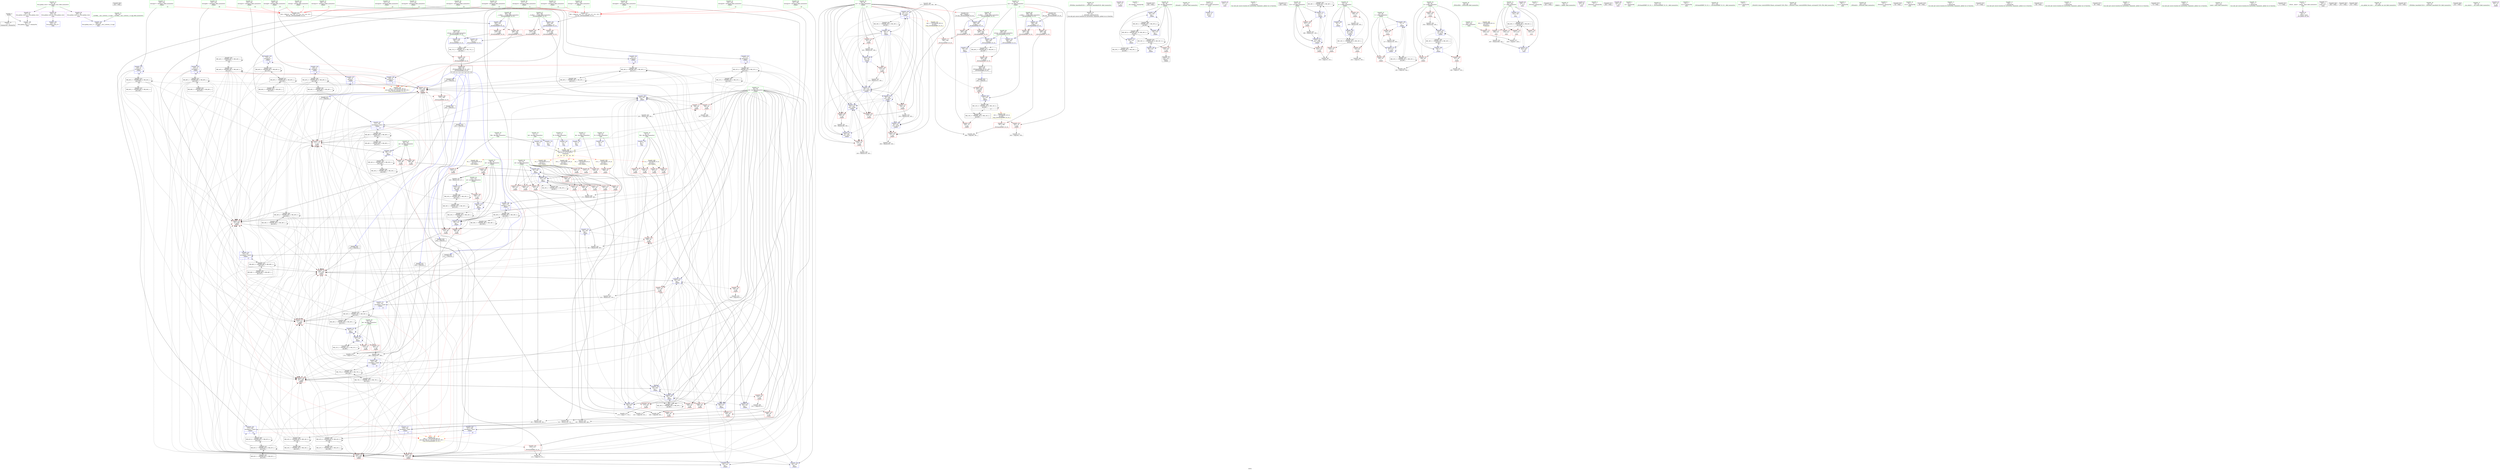digraph "SVFG" {
	label="SVFG";

	Node0x557d9eff3f30 [shape=record,color=grey,label="{NodeID: 0\nNullPtr}"];
	Node0x557d9eff3f30 -> Node0x557d9f036ce0[style=solid];
	Node0x557d9eff3f30 -> Node0x557d9f03d8d0[style=solid];
	Node0x557d9f0afd60 [shape=record,color=black,label="{NodeID: 609\n434 = PHI()\n}"];
	Node0x557d9f06f1d0 [shape=record,color=black,label="{NodeID: 443\nMR_44V_2 = PHI(MR_44V_3, MR_44V_1, )\npts\{110 \}\n}"];
	Node0x557d9f06f1d0 -> Node0x557d9f03f0f0[style=dashed];
	Node0x557d9f06f1d0 -> Node0x557d9f06f1d0[style=dashed];
	Node0x557d9f049750 [shape=record,color=grey,label="{NodeID: 360\n277 = Binary(276, 183, )\n}"];
	Node0x557d9f049750 -> Node0x557d9f040990[style=solid];
	Node0x557d9f037fb0 [shape=record,color=blue,label="{NodeID: 194\n93\<--9\ncur\<--\n_Z4killv\n}"];
	Node0x557d9f037fb0 -> Node0x557d9f03ade0[style=dashed];
	Node0x557d9f037fb0 -> Node0x557d9f03aeb0[style=dashed];
	Node0x557d9f037fb0 -> Node0x557d9f03af80[style=dashed];
	Node0x557d9f037fb0 -> Node0x557d9f03b050[style=dashed];
	Node0x557d9f037fb0 -> Node0x557d9f03b120[style=dashed];
	Node0x557d9f037fb0 -> Node0x557d9f03b1f0[style=dashed];
	Node0x557d9f037fb0 -> Node0x557d9f03b2c0[style=dashed];
	Node0x557d9f037fb0 -> Node0x557d9f038490[style=dashed];
	Node0x557d9f037fb0 -> Node0x557d9f038cb0[style=dashed];
	Node0x557d9f037fb0 -> Node0x557d9f03ffd0[style=dashed];
	Node0x557d9f037fb0 -> Node0x557d9f0407f0[style=dashed];
	Node0x557d9f037fb0 -> Node0x557d9f040990[style=dashed];
	Node0x557d9f037fb0 -> Node0x557d9f040a60[style=dashed];
	Node0x557d9f037fb0 -> Node0x557d9f041420[style=dashed];
	Node0x557d9f035110 [shape=record,color=red,label="{NodeID: 111\n199\<--85\n\<--hd\n_Z4killv\n}"];
	Node0x557d9f035110 -> Node0x557d9f048850[style=solid];
	Node0x557d9f0333e0 [shape=record,color=green,label="{NodeID: 28\n48\<--54\n_ZNSt8ios_base4InitD1Ev\<--_ZNSt8ios_base4InitD1Ev_field_insensitive\n}"];
	Node0x557d9f0333e0 -> Node0x557d9f036eb0[style=solid];
	Node0x557d9f077dd0 [shape=record,color=black,label="{NodeID: 471\nMR_72V_3 = PHI(MR_72V_4, MR_72V_2, )\npts\{362 \}\n}"];
	Node0x557d9f077dd0 -> Node0x557d9f03c160[style=dashed];
	Node0x557d9f040650 [shape=record,color=blue,label="{NodeID: 222\n85\<--256\nhd\<--\n_Z4killv\n}"];
	Node0x557d9f040650 -> Node0x557d9f0352b0[style=dashed];
	Node0x557d9f040650 -> Node0x557d9f035450[style=dashed];
	Node0x557d9f040650 -> Node0x557d9f039e70[style=dashed];
	Node0x557d9f040650 -> Node0x557d9f039f40[style=dashed];
	Node0x557d9f040650 -> Node0x557d9f03a0e0[style=dashed];
	Node0x557d9f040650 -> Node0x557d9f03dc40[style=dashed];
	Node0x557d9f040650 -> Node0x557d9f0400a0[style=dashed];
	Node0x557d9f040650 -> Node0x557d9f040650[style=dashed];
	Node0x557d9f040650 -> Node0x557d9f040b30[style=dashed];
	Node0x557d9f040650 -> Node0x557d9f041010[style=dashed];
	Node0x557d9f040650 -> Node0x557d9f06b5d0[style=dashed];
	Node0x557d9f03b120 [shape=record,color=red,label="{NodeID: 139\n276\<--93\n\<--cur\n_Z4killv\n}"];
	Node0x557d9f03b120 -> Node0x557d9f049750[style=solid];
	Node0x557d9f035b80 [shape=record,color=green,label="{NodeID: 56\n127\<--128\nref.tmp53\<--ref.tmp53_field_insensitive\n_Z4killv\n|{|<s1>14}}"];
	Node0x557d9f035b80 -> Node0x557d9f040cd0[style=solid];
	Node0x557d9f035b80:s1 -> Node0x557d9f0b0c60[style=solid,color=red];
	Node0x557d9f041d10 [shape=record,color=blue,label="{NodeID: 250\n386\<--403\nretval\<--\n_ZSt3minIiERKT_S2_S2_\n}"];
	Node0x557d9f041d10 -> Node0x557d9f078cd0[style=dashed];
	Node0x557d9f03c7e0 [shape=record,color=red,label="{NodeID: 167\n396\<--388\n\<--__a.addr\n_ZSt3minIiERKT_S2_S2_\n}"];
	Node0x557d9f03c7e0 -> Node0x557d9f03cbf0[style=solid];
	Node0x557d9f0373c0 [shape=record,color=purple,label="{NodeID: 84\n354\<--25\n\<--.str.1\n_Z4killv\n}"];
	Node0x557d9f010e10 [shape=record,color=green,label="{NodeID: 1\n7\<--1\n__dso_handle\<--dummyObj\nGlob }"];
	Node0x557d9f0afe60 [shape=record,color=black,label="{NodeID: 610\n436 = PHI()\n}"];
	Node0x557d9f06f6d0 [shape=record,color=black,label="{NodeID: 444\nMR_46V_2 = PHI(MR_46V_3, MR_46V_1, )\npts\{112 \}\n}"];
	Node0x557d9f06f6d0 -> Node0x557d9f0626c0[style=dashed];
	Node0x557d9f0498d0 [shape=record,color=grey,label="{NodeID: 361\n242 = Binary(240, 241, )\n}"];
	Node0x557d9f0498d0 -> Node0x557d9f040240[style=solid];
	Node0x557d9f038080 [shape=record,color=blue,label="{NodeID: 195\n95\<--160\nok\<--\n_Z4killv\n}"];
	Node0x557d9f038080 -> Node0x557d9f058ec0[style=dashed];
	Node0x557d9f0351e0 [shape=record,color=red,label="{NodeID: 112\n206\<--85\n\<--hd\n_Z4killv\n}"];
	Node0x557d9f0351e0 -> Node0x557d9f04a050[style=solid];
	Node0x557d9f0334e0 [shape=record,color=green,label="{NodeID: 29\n61\<--62\n_Z4readv\<--_Z4readv_field_insensitive\n}"];
	Node0x557d9f03faf0 [shape=record,color=black,label="{NodeID: 389\nMR_14V_4 = PHI(MR_14V_6, MR_14V_3, )\npts\{80 \}\n|{|<s4>17}}"];
	Node0x557d9f03faf0 -> Node0x557d9f03c090[style=dashed];
	Node0x557d9f03faf0 -> Node0x557d9f0414f0[style=dashed];
	Node0x557d9f03faf0 -> Node0x557d9f03faf0[style=dashed];
	Node0x557d9f03faf0 -> Node0x557d9f06a6d0[style=dashed];
	Node0x557d9f03faf0:s4 -> Node0x557d9f0800b0[style=dashed,color=red];
	Node0x557d9f040720 [shape=record,color=blue,label="{NodeID: 223\n95\<--210\nok\<--\n_Z4killv\n}"];
	Node0x557d9f040720 -> Node0x557d9f075ad0[style=dashed];
	Node0x557d9f03b1f0 [shape=record,color=red,label="{NodeID: 140\n284\<--93\n\<--cur\n_Z4killv\n}"];
	Node0x557d9f03b1f0 -> Node0x557d9f047ad0[style=solid];
	Node0x557d9f035c50 [shape=record,color=green,label="{NodeID: 57\n129\<--130\nref.tmp57\<--ref.tmp57_field_insensitive\n_Z4killv\n|{|<s1>15}}"];
	Node0x557d9f035c50 -> Node0x557d9f040e70[style=solid];
	Node0x557d9f035c50:s1 -> Node0x557d9f0b0570[style=solid,color=red];
	Node0x557d9f041de0 [shape=record,color=blue,label="{NodeID: 251\n417\<--9\nretval\<--\nmain\n}"];
	Node0x557d9f03c8b0 [shape=record,color=red,label="{NodeID: 168\n403\<--388\n\<--__a.addr\n_ZSt3minIiERKT_S2_S2_\n}"];
	Node0x557d9f03c8b0 -> Node0x557d9f041d10[style=solid];
	Node0x557d9f037490 [shape=record,color=purple,label="{NodeID: 85\n431\<--27\n\<--.str.2\nmain\n}"];
	Node0x557d9f02b210 [shape=record,color=green,label="{NodeID: 2\n9\<--1\n\<--dummyObj\nCan only get source location for instruction, argument, global var or function.}"];
	Node0x557d9f0aff30 [shape=record,color=black,label="{NodeID: 611\n440 = PHI()\n}"];
	Node0x557d9f06fbd0 [shape=record,color=black,label="{NodeID: 445\nMR_48V_2 = PHI(MR_48V_3, MR_48V_1, )\npts\{114 \}\n}"];
	Node0x557d9f06fbd0 -> Node0x557d9f03fe30[style=dashed];
	Node0x557d9f06fbd0 -> Node0x557d9f06fbd0[style=dashed];
	Node0x557d9f049a50 [shape=record,color=grey,label="{NodeID: 362\n282 = cmp(280, 281, )\n}"];
	Node0x557d9f038150 [shape=record,color=blue,label="{NodeID: 196\n97\<--9\nt\<--\n_Z4killv\n}"];
	Node0x557d9f038150 -> Node0x557d9f03b460[style=dashed];
	Node0x557d9f038150 -> Node0x557d9f03b530[style=dashed];
	Node0x557d9f038150 -> Node0x557d9f038150[style=dashed];
	Node0x557d9f038150 -> Node0x557d9f038d80[style=dashed];
	Node0x557d9f038150 -> Node0x557d9f06d3d0[style=dashed];
	Node0x557d9f0352b0 [shape=record,color=red,label="{NodeID: 113\n230\<--85\n\<--hd\n_Z4killv\n}"];
	Node0x557d9f0352b0 -> Node0x557d9f04a7d0[style=solid];
	Node0x557d9f0335e0 [shape=record,color=green,label="{NodeID: 30\n65\<--66\n_ZNSirsERi\<--_ZNSirsERi_field_insensitive\n}"];
	Node0x557d9f0407f0 [shape=record,color=blue,label="{NodeID: 224\n93\<--264\ncur\<--inc41\n_Z4killv\n}"];
	Node0x557d9f0407f0 -> Node0x557d9f03af80[style=dashed];
	Node0x557d9f0407f0 -> Node0x557d9f03b050[style=dashed];
	Node0x557d9f0407f0 -> Node0x557d9f03b120[style=dashed];
	Node0x557d9f0407f0 -> Node0x557d9f03b1f0[style=dashed];
	Node0x557d9f0407f0 -> Node0x557d9f03b2c0[style=dashed];
	Node0x557d9f0407f0 -> Node0x557d9f03ffd0[style=dashed];
	Node0x557d9f0407f0 -> Node0x557d9f0407f0[style=dashed];
	Node0x557d9f0407f0 -> Node0x557d9f040990[style=dashed];
	Node0x557d9f0407f0 -> Node0x557d9f040a60[style=dashed];
	Node0x557d9f0407f0 -> Node0x557d9f041420[style=dashed];
	Node0x557d9f03b2c0 [shape=record,color=red,label="{NodeID: 141\n319\<--93\n\<--cur\n_Z4killv\n}"];
	Node0x557d9f03b2c0 -> Node0x557d9f0486d0[style=solid];
	Node0x557d9f035d20 [shape=record,color=green,label="{NodeID: 58\n131\<--132\nref.tmp58\<--ref.tmp58_field_insensitive\n_Z4killv\n|{|<s1>15}}"];
	Node0x557d9f035d20 -> Node0x557d9f040f40[style=solid];
	Node0x557d9f035d20:s1 -> Node0x557d9f0b0c60[style=solid,color=red];
	Node0x557d9f041eb0 [shape=record,color=blue,label="{NodeID: 252\n421\<--183\ni\<--\nmain\n}"];
	Node0x557d9f041eb0 -> Node0x557d9f06a1d0[style=dashed];
	Node0x557d9f03c980 [shape=record,color=red,label="{NodeID: 169\n394\<--390\n\<--__b.addr\n_ZSt3minIiERKT_S2_S2_\n}"];
	Node0x557d9f03c980 -> Node0x557d9f03cb20[style=solid];
	Node0x557d9f037560 [shape=record,color=purple,label="{NodeID: 86\n439\<--27\n\<--.str.2\nmain\n}"];
	Node0x557d9f02f3f0 [shape=record,color=green,label="{NodeID: 3\n21\<--1\n_ZSt3cin\<--dummyObj\nGlob }"];
	Node0x557d9f0b0060 [shape=record,color=black,label="{NodeID: 612\n442 = PHI()\n}"];
	Node0x557d9f0700d0 [shape=record,color=black,label="{NodeID: 446\nMR_50V_2 = PHI(MR_50V_3, MR_50V_1, )\npts\{116 \}\n}"];
	Node0x557d9f0700d0 -> Node0x557d9f0700d0[style=dashed];
	Node0x557d9f0700d0 -> Node0x557d9f0764d0[style=dashed];
	Node0x557d9f049bd0 [shape=record,color=grey,label="{NodeID: 363\n165 = cmp(163, 164, )\n}"];
	Node0x557d9f038220 [shape=record,color=blue,label="{NodeID: 197\n101\<--9\nref.tmp\<--\n_Z4killv\n|{|<s4>9}}"];
	Node0x557d9f038220 -> Node0x557d9f03ba10[style=dashed];
	Node0x557d9f038220 -> Node0x557d9f03bae0[style=dashed];
	Node0x557d9f038220 -> Node0x557d9f03bbb0[style=dashed];
	Node0x557d9f038220 -> Node0x557d9f059dc0[style=dashed];
	Node0x557d9f038220:s4 -> Node0x557d9f080650[style=dashed,color=red];
	Node0x557d9f035380 [shape=record,color=red,label="{NodeID: 114\n240\<--85\n\<--hd\n_Z4killv\n}"];
	Node0x557d9f035380 -> Node0x557d9f0498d0[style=solid];
	Node0x557d9f0336e0 [shape=record,color=green,label="{NodeID: 31\n76\<--77\n_Z4killv\<--_Z4killv_field_insensitive\n}"];
	Node0x557d9f078cd0 [shape=record,color=black,label="{NodeID: 474\nMR_84V_3 = PHI(MR_84V_4, MR_84V_2, )\npts\{387 \}\n}"];
	Node0x557d9f078cd0 -> Node0x557d9f03c710[style=dashed];
	Node0x557d9f0408c0 [shape=record,color=blue,label="{NodeID: 225\n113\<--268\nt22\<--inc43\n_Z4killv\n}"];
	Node0x557d9f0408c0 -> Node0x557d9f03b7a0[style=dashed];
	Node0x557d9f0408c0 -> Node0x557d9f03b870[style=dashed];
	Node0x557d9f0408c0 -> Node0x557d9f03fe30[style=dashed];
	Node0x557d9f0408c0 -> Node0x557d9f0408c0[style=dashed];
	Node0x557d9f0408c0 -> Node0x557d9f06fbd0[style=dashed];
	Node0x557d9f03b390 [shape=record,color=red,label="{NodeID: 142\n323\<--95\n\<--ok\n_Z4killv\n}"];
	Node0x557d9f03b390 -> Node0x557d9f036fb0[style=solid];
	Node0x557d9f035df0 [shape=record,color=green,label="{NodeID: 59\n133\<--134\nref.tmp61\<--ref.tmp61_field_insensitive\n_Z4killv\n|{|<s1>16}}"];
	Node0x557d9f035df0 -> Node0x557d9f0410e0[style=solid];
	Node0x557d9f035df0:s1 -> Node0x557d9f0b0570[style=solid,color=red];
	Node0x557d9f041f80 [shape=record,color=blue,label="{NodeID: 253\n421\<--447\ni\<--inc\nmain\n}"];
	Node0x557d9f041f80 -> Node0x557d9f06a1d0[style=dashed];
	Node0x557d9f03ca50 [shape=record,color=red,label="{NodeID: 170\n400\<--390\n\<--__b.addr\n_ZSt3minIiERKT_S2_S2_\n}"];
	Node0x557d9f03ca50 -> Node0x557d9f041c40[style=solid];
	Node0x557d9f037630 [shape=record,color=purple,label="{NodeID: 87\n435\<--29\n\<--.str.3\nmain\n}"];
	Node0x557d9f030ae0 [shape=record,color=green,label="{NodeID: 4\n22\<--1\n_ZSt4cout\<--dummyObj\nGlob }"];
	Node0x557d9f0b0160 [shape=record,color=black,label="{NodeID: 613\n444 = PHI()\n}"];
	Node0x557d9f080650 [shape=record,color=yellow,style=double,label="{NodeID: 530\n78V_1 = ENCHI(MR_78V_0)\npts\{102 106 110 118 122 126 130 134 \}\nFun[_ZSt3maxIiERKT_S2_S2_]}"];
	Node0x557d9f080650 -> Node0x557d9f03c570[style=dashed];
	Node0x557d9f0705d0 [shape=record,color=black,label="{NodeID: 447\nMR_52V_2 = PHI(MR_52V_3, MR_52V_1, )\npts\{118 \}\n}"];
	Node0x557d9f0705d0 -> Node0x557d9f03ba10[style=dashed];
	Node0x557d9f0705d0 -> Node0x557d9f03bae0[style=dashed];
	Node0x557d9f0705d0 -> Node0x557d9f03bbb0[style=dashed];
	Node0x557d9f0705d0 -> Node0x557d9f0705d0[style=dashed];
	Node0x557d9f0705d0 -> Node0x557d9f0769d0[style=dashed];
	Node0x557d9f049d50 [shape=record,color=grey,label="{NodeID: 364\n398 = cmp(395, 397, )\n}"];
	Node0x557d9f0382f0 [shape=record,color=blue,label="{NodeID: 198\n103\<--170\nref.tmp7\<--sub\n_Z4killv\n|{|<s4>9}}"];
	Node0x557d9f0382f0 -> Node0x557d9f03ba10[style=dashed];
	Node0x557d9f0382f0 -> Node0x557d9f03bae0[style=dashed];
	Node0x557d9f0382f0 -> Node0x557d9f03bbb0[style=dashed];
	Node0x557d9f0382f0 -> Node0x557d9f03e1f0[style=dashed];
	Node0x557d9f0382f0:s4 -> Node0x557d9f080760[style=dashed,color=red];
	Node0x557d9f035450 [shape=record,color=red,label="{NodeID: 115\n251\<--85\n\<--hd\n_Z4killv\n}"];
	Node0x557d9f035450 -> Node0x557d9f047dd0[style=solid];
	Node0x557d9f0337e0 [shape=record,color=green,label="{NodeID: 32\n79\<--80\nans\<--ans_field_insensitive\n_Z4killv\n|{|<s4>17}}"];
	Node0x557d9f0337e0 -> Node0x557d9f0348f0[style=solid];
	Node0x557d9f0337e0 -> Node0x557d9f0349c0[style=solid];
	Node0x557d9f0337e0 -> Node0x557d9f03d9d0[style=solid];
	Node0x557d9f0337e0 -> Node0x557d9f0414f0[style=solid];
	Node0x557d9f0337e0:s4 -> Node0x557d9f0b0230[style=solid,color=red];
	Node0x557d9f040990 [shape=record,color=blue,label="{NodeID: 226\n93\<--277\ncur\<--inc47\n_Z4killv\n|{|<s3>17}}"];
	Node0x557d9f040990 -> Node0x557d9f03c090[style=dashed];
	Node0x557d9f040990 -> Node0x557d9f037fb0[style=dashed];
	Node0x557d9f040990 -> Node0x557d9f06c9d0[style=dashed];
	Node0x557d9f040990:s3 -> Node0x557d9f0801c0[style=dashed,color=red];
	Node0x557d9f03b460 [shape=record,color=red,label="{NodeID: 143\n163\<--97\n\<--t\n_Z4killv\n}"];
	Node0x557d9f03b460 -> Node0x557d9f049bd0[style=solid];
	Node0x557d9f035ec0 [shape=record,color=green,label="{NodeID: 60\n135\<--136\nref.tmp62\<--ref.tmp62_field_insensitive\n_Z4killv\n|{|<s1>16}}"];
	Node0x557d9f035ec0 -> Node0x557d9f0411b0[style=solid];
	Node0x557d9f035ec0:s1 -> Node0x557d9f0b0c60[style=solid,color=red];
	Node0x557d9f067ed0 [shape=record,color=black,label="{NodeID: 420\nMR_30V_11 = PHI(MR_30V_8, MR_30V_13, )\npts\{96 \}\n}"];
	Node0x557d9f067ed0 -> Node0x557d9f03b390[style=dashed];
	Node0x557d9f067ed0 -> Node0x557d9f038080[style=dashed];
	Node0x557d9f067ed0 -> Node0x557d9f041350[style=dashed];
	Node0x557d9f067ed0 -> Node0x557d9f067ed0[style=dashed];
	Node0x557d9f067ed0 -> Node0x557d9f06ced0[style=dashed];
	Node0x557d9f03cb20 [shape=record,color=red,label="{NodeID: 171\n395\<--394\n\<--\n_ZSt3minIiERKT_S2_S2_\n}"];
	Node0x557d9f03cb20 -> Node0x557d9f049d50[style=solid];
	Node0x557d9f037700 [shape=record,color=purple,label="{NodeID: 88\n443\<--32\n\<--.str.4\nmain\n}"];
	Node0x557d9f0318d0 [shape=record,color=green,label="{NodeID: 5\n23\<--1\n.str\<--dummyObj\nGlob }"];
	Node0x557d9f0b0230 [shape=record,color=black,label="{NodeID: 614\n384 = PHI(79, )\n0th arg _ZSt3minIiERKT_S2_S2_ }"];
	Node0x557d9f0b0230 -> Node0x557d9f041aa0[style=solid];
	Node0x557d9f080760 [shape=record,color=yellow,style=double,label="{NodeID: 531\n80V_1 = ENCHI(MR_80V_0)\npts\{104 108 112 120 124 128 132 136 \}\nFun[_ZSt3maxIiERKT_S2_S2_]}"];
	Node0x557d9f080760 -> Node0x557d9f03c640[style=dashed];
	Node0x557d9f070ad0 [shape=record,color=black,label="{NodeID: 448\nMR_54V_2 = PHI(MR_54V_3, MR_54V_1, )\npts\{120 \}\n}"];
	Node0x557d9f070ad0 -> Node0x557d9f03ba10[style=dashed];
	Node0x557d9f070ad0 -> Node0x557d9f03bae0[style=dashed];
	Node0x557d9f070ad0 -> Node0x557d9f03bbb0[style=dashed];
	Node0x557d9f070ad0 -> Node0x557d9f070ad0[style=dashed];
	Node0x557d9f070ad0 -> Node0x557d9f076ed0[style=dashed];
	Node0x557d9f049ed0 [shape=record,color=grey,label="{NodeID: 365\n148 = cmp(147, 143, )\n}"];
	Node0x557d9f0383c0 [shape=record,color=blue,label="{NodeID: 199\n99\<--175\nnk\<--\n_Z4killv\n}"];
	Node0x557d9f0383c0 -> Node0x557d9f03b600[style=dashed];
	Node0x557d9f0383c0 -> Node0x557d9f03b6d0[style=dashed];
	Node0x557d9f0383c0 -> Node0x557d9f0598c0[style=dashed];
	Node0x557d9f039e70 [shape=record,color=red,label="{NodeID: 116\n258\<--85\n\<--hd\n_Z4killv\n}"];
	Node0x557d9f039e70 -> Node0x557d9f04a650[style=solid];
	Node0x557d9f0338b0 [shape=record,color=green,label="{NodeID: 33\n81\<--82\nb\<--b_field_insensitive\n_Z4killv\n}"];
	Node0x557d9f0338b0 -> Node0x557d9f034a90[style=solid];
	Node0x557d9f0338b0 -> Node0x557d9f034b60[style=solid];
	Node0x557d9f0338b0 -> Node0x557d9f034c30[style=solid];
	Node0x557d9f0338b0 -> Node0x557d9f03daa0[style=solid];
	Node0x557d9f0338b0 -> Node0x557d9f041690[style=solid];
	Node0x557d9f040a60 [shape=record,color=blue,label="{NodeID: 227\n93\<--285\ncur\<--inc51\n_Z4killv\n}"];
	Node0x557d9f040a60 -> Node0x557d9f03b2c0[style=dashed];
	Node0x557d9f040a60 -> Node0x557d9f041420[style=dashed];
	Node0x557d9f03b530 [shape=record,color=red,label="{NodeID: 144\n216\<--97\n\<--t\n_Z4killv\n}"];
	Node0x557d9f03b530 -> Node0x557d9f048550[style=solid];
	Node0x557d9f035f90 [shape=record,color=green,label="{NodeID: 61\n173\<--174\n_ZSt3maxIiERKT_S2_S2_\<--_ZSt3maxIiERKT_S2_S2__field_insensitive\n}"];
	Node0x557d9f03cbf0 [shape=record,color=red,label="{NodeID: 172\n397\<--396\n\<--\n_ZSt3minIiERKT_S2_S2_\n}"];
	Node0x557d9f03cbf0 -> Node0x557d9f049d50[style=solid];
	Node0x557d9f0377d0 [shape=record,color=purple,label="{NodeID: 89\n455\<--34\nllvm.global_ctors_0\<--llvm.global_ctors\nGlob }"];
	Node0x557d9f0377d0 -> Node0x557d9f03d6d0[style=solid];
	Node0x557d9f031960 [shape=record,color=green,label="{NodeID: 6\n25\<--1\n.str.1\<--dummyObj\nGlob }"];
	Node0x557d9f0b0430 [shape=record,color=black,label="{NodeID: 615\n385 = PHI(93, )\n1st arg _ZSt3minIiERKT_S2_S2_ }"];
	Node0x557d9f0b0430 -> Node0x557d9f041b70[style=solid];
	Node0x557d9f070fd0 [shape=record,color=black,label="{NodeID: 449\nMR_56V_2 = PHI(MR_56V_3, MR_56V_1, )\npts\{122 \}\n}"];
	Node0x557d9f070fd0 -> Node0x557d9f03ba10[style=dashed];
	Node0x557d9f070fd0 -> Node0x557d9f03bae0[style=dashed];
	Node0x557d9f070fd0 -> Node0x557d9f03bbb0[style=dashed];
	Node0x557d9f070fd0 -> Node0x557d9f070fd0[style=dashed];
	Node0x557d9f070fd0 -> Node0x557d9f0773d0[style=dashed];
	Node0x557d9f04a050 [shape=record,color=grey,label="{NodeID: 366\n207 = cmp(206, 9, )\n}"];
	Node0x557d9f038490 [shape=record,color=blue,label="{NodeID: 200\n93\<--182\ncur\<--inc\n_Z4killv\n}"];
	Node0x557d9f038490 -> Node0x557d9f03aeb0[style=dashed];
	Node0x557d9f038490 -> Node0x557d9f038cb0[style=dashed];
	Node0x557d9f039f40 [shape=record,color=red,label="{NodeID: 117\n280\<--85\n\<--hd\n_Z4killv\n}"];
	Node0x557d9f039f40 -> Node0x557d9f049a50[style=solid];
	Node0x557d9f033980 [shape=record,color=green,label="{NodeID: 34\n83\<--84\nd\<--d_field_insensitive\n_Z4killv\n}"];
	Node0x557d9f033980 -> Node0x557d9f034d00[style=solid];
	Node0x557d9f033980 -> Node0x557d9f034dd0[style=solid];
	Node0x557d9f033980 -> Node0x557d9f034ea0[style=solid];
	Node0x557d9f033980 -> Node0x557d9f03db70[style=solid];
	Node0x557d9f033980 -> Node0x557d9f0415c0[style=solid];
	Node0x557d9f040b30 [shape=record,color=blue,label="{NodeID: 228\n85\<--287\nhd\<--\n_Z4killv\n}"];
	Node0x557d9f040b30 -> Node0x557d9f03a010[style=dashed];
	Node0x557d9f040b30 -> Node0x557d9f040da0[style=dashed];
	Node0x557d9f03b600 [shape=record,color=red,label="{NodeID: 145\n178\<--99\n\<--nk\n_Z4killv\n}"];
	Node0x557d9f03b600 -> Node0x557d9f04ac50[style=solid];
	Node0x557d9f036090 [shape=record,color=green,label="{NodeID: 62\n327\<--328\n_ZSt3minIiERKT_S2_S2_\<--_ZSt3minIiERKT_S2_S2__field_insensitive\n}"];
	Node0x557d9f03ccc0 [shape=record,color=red,label="{NodeID: 173\n428\<--419\n\<--t\nmain\n}"];
	Node0x557d9f03ccc0 -> Node0x557d9f04a950[style=solid];
	Node0x557d9f0378d0 [shape=record,color=purple,label="{NodeID: 90\n456\<--34\nllvm.global_ctors_1\<--llvm.global_ctors\nGlob }"];
	Node0x557d9f0378d0 -> Node0x557d9f03d7d0[style=solid];
	Node0x557d9f0319f0 [shape=record,color=green,label="{NodeID: 7\n27\<--1\n.str.2\<--dummyObj\nGlob }"];
	Node0x557d9f0b0570 [shape=record,color=black,label="{NodeID: 616\n359 = PHI(101, 105, 109, 117, 121, 125, 129, 133, )\n0th arg _ZSt3maxIiERKT_S2_S2_ }"];
	Node0x557d9f0b0570 -> Node0x557d9f041760[style=solid];
	Node0x557d9f0714d0 [shape=record,color=black,label="{NodeID: 450\nMR_58V_2 = PHI(MR_58V_3, MR_58V_1, )\npts\{124 \}\n}"];
	Node0x557d9f0714d0 -> Node0x557d9f03ba10[style=dashed];
	Node0x557d9f0714d0 -> Node0x557d9f03bae0[style=dashed];
	Node0x557d9f0714d0 -> Node0x557d9f03bbb0[style=dashed];
	Node0x557d9f0714d0 -> Node0x557d9f0714d0[style=dashed];
	Node0x557d9f0714d0 -> Node0x557d9f0778d0[style=dashed];
	Node0x557d9f04a1d0 [shape=record,color=grey,label="{NodeID: 367\n224 = cmp(222, 223, )\n}"];
	Node0x557d9f038560 [shape=record,color=blue,label="{NodeID: 201\n85\<--185\nhd\<--\n_Z4killv\n}"];
	Node0x557d9f038560 -> Node0x557d9f035040[style=dashed];
	Node0x557d9f038560 -> Node0x557d9f0387d0[style=dashed];
	Node0x557d9f03a010 [shape=record,color=red,label="{NodeID: 118\n290\<--85\n\<--hd\n_Z4killv\n}"];
	Node0x557d9f03a010 -> Node0x557d9f047c50[style=solid];
	Node0x557d9f033a50 [shape=record,color=green,label="{NodeID: 35\n85\<--86\nhd\<--hd_field_insensitive\n_Z4killv\n}"];
	Node0x557d9f033a50 -> Node0x557d9f034f70[style=solid];
	Node0x557d9f033a50 -> Node0x557d9f035040[style=solid];
	Node0x557d9f033a50 -> Node0x557d9f035110[style=solid];
	Node0x557d9f033a50 -> Node0x557d9f0351e0[style=solid];
	Node0x557d9f033a50 -> Node0x557d9f0352b0[style=solid];
	Node0x557d9f033a50 -> Node0x557d9f035380[style=solid];
	Node0x557d9f033a50 -> Node0x557d9f035450[style=solid];
	Node0x557d9f033a50 -> Node0x557d9f039e70[style=solid];
	Node0x557d9f033a50 -> Node0x557d9f039f40[style=solid];
	Node0x557d9f033a50 -> Node0x557d9f03a010[style=solid];
	Node0x557d9f033a50 -> Node0x557d9f03a0e0[style=solid];
	Node0x557d9f033a50 -> Node0x557d9f03a1b0[style=solid];
	Node0x557d9f033a50 -> Node0x557d9f03dc40[style=solid];
	Node0x557d9f033a50 -> Node0x557d9f038560[style=solid];
	Node0x557d9f033a50 -> Node0x557d9f0387d0[style=solid];
	Node0x557d9f033a50 -> Node0x557d9f038b10[style=solid];
	Node0x557d9f033a50 -> Node0x557d9f0400a0[style=solid];
	Node0x557d9f033a50 -> Node0x557d9f040310[style=solid];
	Node0x557d9f033a50 -> Node0x557d9f040650[style=solid];
	Node0x557d9f033a50 -> Node0x557d9f040b30[style=solid];
	Node0x557d9f033a50 -> Node0x557d9f040da0[style=solid];
	Node0x557d9f033a50 -> Node0x557d9f041010[style=solid];
	Node0x557d9f040c00 [shape=record,color=blue,label="{NodeID: 229\n125\<--9\nref.tmp52\<--\n_Z4killv\n|{|<s2>14}}"];
	Node0x557d9f040c00 -> Node0x557d9f03be20[style=dashed];
	Node0x557d9f040c00 -> Node0x557d9f0741d0[style=dashed];
	Node0x557d9f040c00:s2 -> Node0x557d9f080650[style=dashed,color=red];
	Node0x557d9f03b6d0 [shape=record,color=red,label="{NodeID: 146\n196\<--99\n\<--nk\n_Z4killv\n}"];
	Node0x557d9f03b6d0 -> Node0x557d9f0388a0[style=solid];
	Node0x557d9f036190 [shape=record,color=green,label="{NodeID: 63\n347\<--348\n_ZStlsISt11char_traitsIcEERSt13basic_ostreamIcT_ES5_PKc\<--_ZStlsISt11char_traitsIcEERSt13basic_ostreamIcT_ES5_PKc_field_insensitive\n}"];
	Node0x557d9f03cd90 [shape=record,color=red,label="{NodeID: 174\n427\<--421\n\<--i\nmain\n}"];
	Node0x557d9f03cd90 -> Node0x557d9f04a950[style=solid];
	Node0x557d9f0379d0 [shape=record,color=purple,label="{NodeID: 91\n457\<--34\nllvm.global_ctors_2\<--llvm.global_ctors\nGlob }"];
	Node0x557d9f0379d0 -> Node0x557d9f03d8d0[style=solid];
	Node0x557d9f032280 [shape=record,color=green,label="{NodeID: 8\n29\<--1\n.str.3\<--dummyObj\nGlob }"];
	Node0x557d9f0b0c60 [shape=record,color=black,label="{NodeID: 617\n360 = PHI(103, 107, 111, 119, 123, 127, 131, 135, )\n1st arg _ZSt3maxIiERKT_S2_S2_ }"];
	Node0x557d9f0b0c60 -> Node0x557d9f041830[style=solid];
	Node0x557d9f0719d0 [shape=record,color=black,label="{NodeID: 451\nMR_60V_2 = PHI(MR_60V_3, MR_60V_1, )\npts\{126 \}\n}"];
	Node0x557d9f0719d0 -> Node0x557d9f0651d0[style=dashed];
	Node0x557d9f04a350 [shape=record,color=grey,label="{NodeID: 368\n142 = cmp(141, 143, )\n}"];
	Node0x557d9f038630 [shape=record,color=blue,label="{NodeID: 202\n105\<--9\nref.tmp9\<--\n_Z4killv\n|{|<s3>10}}"];
	Node0x557d9f038630 -> Node0x557d9f03bae0[style=dashed];
	Node0x557d9f038630 -> Node0x557d9f03bbb0[style=dashed];
	Node0x557d9f038630 -> Node0x557d9f03e6f0[style=dashed];
	Node0x557d9f038630:s3 -> Node0x557d9f080650[style=dashed,color=red];
	Node0x557d9f03a0e0 [shape=record,color=red,label="{NodeID: 119\n299\<--85\n\<--hd\n_Z4killv\n}"];
	Node0x557d9f03a0e0 -> Node0x557d9f0480d0[style=solid];
	Node0x557d9f033b20 [shape=record,color=green,label="{NodeID: 36\n87\<--88\nhk\<--hk_field_insensitive\n_Z4killv\n}"];
	Node0x557d9f033b20 -> Node0x557d9f03a280[style=solid];
	Node0x557d9f033b20 -> Node0x557d9f03a350[style=solid];
	Node0x557d9f033b20 -> Node0x557d9f03dd10[style=solid];
	Node0x557d9f033b20 -> Node0x557d9f041280[style=solid];
	Node0x557d9f040cd0 [shape=record,color=blue,label="{NodeID: 230\n127\<--292\nref.tmp53\<--sub54\n_Z4killv\n|{|<s2>14}}"];
	Node0x557d9f040cd0 -> Node0x557d9f03be20[style=dashed];
	Node0x557d9f040cd0 -> Node0x557d9f0746d0[style=dashed];
	Node0x557d9f040cd0:s2 -> Node0x557d9f080760[style=dashed,color=red];
	Node0x557d9f03b7a0 [shape=record,color=red,label="{NodeID: 147\n222\<--113\n\<--t22\n_Z4killv\n}"];
	Node0x557d9f03b7a0 -> Node0x557d9f04a1d0[style=solid];
	Node0x557d9f036290 [shape=record,color=green,label="{NodeID: 64\n352\<--353\n_ZNSolsEi\<--_ZNSolsEi_field_insensitive\n}"];
	Node0x557d9f047ad0 [shape=record,color=grey,label="{NodeID: 341\n285 = Binary(284, 183, )\n}"];
	Node0x557d9f047ad0 -> Node0x557d9f040a60[style=solid];
	Node0x557d9f03ce60 [shape=record,color=red,label="{NodeID: 175\n433\<--421\n\<--i\nmain\n}"];
	Node0x557d9f037ad0 [shape=record,color=red,label="{NodeID: 92\n150\<--8\n\<--Hd\n_Z4killv\n}"];
	Node0x557d9f037ad0 -> Node0x557d9f03dc40[style=solid];
	Node0x557d9f032310 [shape=record,color=green,label="{NodeID: 9\n31\<--1\n_ZSt4cerr\<--dummyObj\nGlob }"];
	Node0x557d9f0b14d0 [shape=record,color=black,label="{NodeID: 618\n64 = PHI()\n}"];
	Node0x557d9f071ed0 [shape=record,color=black,label="{NodeID: 452\nMR_62V_2 = PHI(MR_62V_3, MR_62V_1, )\npts\{128 \}\n}"];
	Node0x557d9f071ed0 -> Node0x557d9f0656d0[style=dashed];
	Node0x557d9f04a4d0 [shape=record,color=grey,label="{NodeID: 369\n315 = cmp(314, 9, )\n}"];
	Node0x557d9f038700 [shape=record,color=blue,label="{NodeID: 203\n107\<--190\nref.tmp10\<--sub11\n_Z4killv\n|{|<s3>10}}"];
	Node0x557d9f038700 -> Node0x557d9f03bae0[style=dashed];
	Node0x557d9f038700 -> Node0x557d9f03bbb0[style=dashed];
	Node0x557d9f038700 -> Node0x557d9f03ebf0[style=dashed];
	Node0x557d9f038700:s3 -> Node0x557d9f080760[style=dashed,color=red];
	Node0x557d9f03a1b0 [shape=record,color=red,label="{NodeID: 120\n314\<--85\n\<--hd\n_Z4killv\n}"];
	Node0x557d9f03a1b0 -> Node0x557d9f04a4d0[style=solid];
	Node0x557d9f033bf0 [shape=record,color=green,label="{NodeID: 37\n89\<--90\nad\<--ad_field_insensitive\n_Z4killv\n}"];
	Node0x557d9f033bf0 -> Node0x557d9f03a420[style=solid];
	Node0x557d9f033bf0 -> Node0x557d9f03a4f0[style=solid];
	Node0x557d9f033bf0 -> Node0x557d9f03a5c0[style=solid];
	Node0x557d9f033bf0 -> Node0x557d9f037e10[style=solid];
	Node0x557d9f033bf0 -> Node0x557d9f0403e0[style=solid];
	Node0x557d9f040da0 [shape=record,color=blue,label="{NodeID: 231\n85\<--295\nhd\<--\n_Z4killv\n}"];
	Node0x557d9f040da0 -> Node0x557d9f03a0e0[style=dashed];
	Node0x557d9f040da0 -> Node0x557d9f041010[style=dashed];
	Node0x557d9f03b870 [shape=record,color=red,label="{NodeID: 148\n267\<--113\n\<--t22\n_Z4killv\n}"];
	Node0x557d9f03b870 -> Node0x557d9f0492d0[style=solid];
	Node0x557d9f036390 [shape=record,color=green,label="{NodeID: 65\n361\<--362\nretval\<--retval_field_insensitive\n_ZSt3maxIiERKT_S2_S2_\n}"];
	Node0x557d9f036390 -> Node0x557d9f03c160[style=solid];
	Node0x557d9f036390 -> Node0x557d9f041900[style=solid];
	Node0x557d9f036390 -> Node0x557d9f0419d0[style=solid];
	Node0x557d9f047c50 [shape=record,color=grey,label="{NodeID: 342\n292 = Binary(290, 291, )\n}"];
	Node0x557d9f047c50 -> Node0x557d9f040cd0[style=solid];
	Node0x557d9f03cf30 [shape=record,color=red,label="{NodeID: 176\n441\<--421\n\<--i\nmain\n}"];
	Node0x557d9f037ba0 [shape=record,color=red,label="{NodeID: 93\n185\<--8\n\<--Hd\n_Z4killv\n}"];
	Node0x557d9f037ba0 -> Node0x557d9f038560[style=solid];
	Node0x557d9f0323a0 [shape=record,color=green,label="{NodeID: 10\n32\<--1\n.str.4\<--dummyObj\nGlob }"];
	Node0x557d9f0b1630 [shape=record,color=black,label="{NodeID: 619\n46 = PHI()\n}"];
	Node0x557d9f0723d0 [shape=record,color=black,label="{NodeID: 453\nMR_64V_2 = PHI(MR_64V_3, MR_64V_1, )\npts\{130 \}\n}"];
	Node0x557d9f0723d0 -> Node0x557d9f065bd0[style=dashed];
	Node0x557d9f04a650 [shape=record,color=grey,label="{NodeID: 370\n259 = cmp(258, 9, )\n}"];
	Node0x557d9f0387d0 [shape=record,color=blue,label="{NodeID: 204\n85\<--193\nhd\<--\n_Z4killv\n}"];
	Node0x557d9f0387d0 -> Node0x557d9f035110[style=dashed];
	Node0x557d9f0387d0 -> Node0x557d9f038b10[style=dashed];
	Node0x557d9f03a280 [shape=record,color=red,label="{NodeID: 121\n272\<--87\n\<--hk\n_Z4killv\n}"];
	Node0x557d9f03a280 -> Node0x557d9f04af50[style=solid];
	Node0x557d9f033cc0 [shape=record,color=green,label="{NodeID: 38\n91\<--92\nak\<--ak_field_insensitive\n_Z4killv\n}"];
	Node0x557d9f033cc0 -> Node0x557d9f03a690[style=solid];
	Node0x557d9f033cc0 -> Node0x557d9f03a760[style=solid];
	Node0x557d9f033cc0 -> Node0x557d9f03a830[style=solid];
	Node0x557d9f033cc0 -> Node0x557d9f03a900[style=solid];
	Node0x557d9f033cc0 -> Node0x557d9f03a9d0[style=solid];
	Node0x557d9f033cc0 -> Node0x557d9f03aaa0[style=solid];
	Node0x557d9f033cc0 -> Node0x557d9f03ab70[style=solid];
	Node0x557d9f033cc0 -> Node0x557d9f03ac40[style=solid];
	Node0x557d9f033cc0 -> Node0x557d9f03ad10[style=solid];
	Node0x557d9f033cc0 -> Node0x557d9f037ee0[style=solid];
	Node0x557d9f033cc0 -> Node0x557d9f0388a0[style=solid];
	Node0x557d9f040e70 [shape=record,color=blue,label="{NodeID: 232\n129\<--9\nref.tmp57\<--\n_Z4killv\n|{|<s5>15}}"];
	Node0x557d9f040e70 -> Node0x557d9f03be20[style=dashed];
	Node0x557d9f040e70 -> Node0x557d9f03bef0[style=dashed];
	Node0x557d9f040e70 -> Node0x557d9f03bfc0[style=dashed];
	Node0x557d9f040e70 -> Node0x557d9f040e70[style=dashed];
	Node0x557d9f040e70 -> Node0x557d9f065bd0[style=dashed];
	Node0x557d9f040e70:s5 -> Node0x557d9f080650[style=dashed,color=red];
	Node0x557d9f03b940 [shape=record,color=red,label="{NodeID: 149\n248\<--115\n\<--nd\n_Z4killv\n}"];
	Node0x557d9f03b940 -> Node0x557d9f0403e0[style=solid];
	Node0x557d9f036460 [shape=record,color=green,label="{NodeID: 66\n363\<--364\n__a.addr\<--__a.addr_field_insensitive\n_ZSt3maxIiERKT_S2_S2_\n}"];
	Node0x557d9f036460 -> Node0x557d9f03c230[style=solid];
	Node0x557d9f036460 -> Node0x557d9f03c300[style=solid];
	Node0x557d9f036460 -> Node0x557d9f041760[style=solid];
	Node0x557d9f069cd0 [shape=record,color=black,label="{NodeID: 426\nMR_70V_4 = PHI(MR_70V_3, MR_70V_5, )\npts\{136 \}\n}"];
	Node0x557d9f069cd0 -> Node0x557d9f03ba10[style=dashed];
	Node0x557d9f069cd0 -> Node0x557d9f03bae0[style=dashed];
	Node0x557d9f069cd0 -> Node0x557d9f03bbb0[style=dashed];
	Node0x557d9f069cd0 -> Node0x557d9f03bc80[style=dashed];
	Node0x557d9f069cd0 -> Node0x557d9f03bd50[style=dashed];
	Node0x557d9f069cd0 -> Node0x557d9f03be20[style=dashed];
	Node0x557d9f069cd0 -> Node0x557d9f03bef0[style=dashed];
	Node0x557d9f069cd0 -> Node0x557d9f0411b0[style=dashed];
	Node0x557d9f069cd0 -> Node0x557d9f069cd0[style=dashed];
	Node0x557d9f069cd0 -> Node0x557d9f0732d0[style=dashed];
	Node0x557d9f047dd0 [shape=record,color=grey,label="{NodeID: 343\n253 = Binary(251, 252, )\n}"];
	Node0x557d9f047dd0 -> Node0x557d9f040580[style=solid];
	Node0x557d9f03d000 [shape=record,color=red,label="{NodeID: 177\n446\<--421\n\<--i\nmain\n}"];
	Node0x557d9f03d000 -> Node0x557d9f048e50[style=solid];
	Node0x557d9f037c70 [shape=record,color=red,label="{NodeID: 94\n237\<--8\n\<--Hd\n_Z4killv\n}"];
	Node0x557d9f037c70 -> Node0x557d9f0400a0[style=solid];
	Node0x557d9f032430 [shape=record,color=green,label="{NodeID: 11\n35\<--1\n\<--dummyObj\nCan only get source location for instruction, argument, global var or function.}"];
	Node0x557d9f0b1700 [shape=record,color=black,label="{NodeID: 620\n67 = PHI()\n}"];
	Node0x557d9f0728d0 [shape=record,color=black,label="{NodeID: 454\nMR_66V_2 = PHI(MR_66V_3, MR_66V_1, )\npts\{132 \}\n}"];
	Node0x557d9f0728d0 -> Node0x557d9f0660d0[style=dashed];
	Node0x557d9f04a7d0 [shape=record,color=grey,label="{NodeID: 371\n232 = cmp(230, 231, )\n}"];
	Node0x557d9f0388a0 [shape=record,color=blue,label="{NodeID: 205\n91\<--196\nak\<--\n_Z4killv\n}"];
	Node0x557d9f0388a0 -> Node0x557d9f03a690[style=dashed];
	Node0x557d9f0388a0 -> Node0x557d9f03a760[style=dashed];
	Node0x557d9f0388a0 -> Node0x557d9f03a830[style=dashed];
	Node0x557d9f0388a0 -> Node0x557d9f03a900[style=dashed];
	Node0x557d9f0388a0 -> Node0x557d9f03a9d0[style=dashed];
	Node0x557d9f0388a0 -> Node0x557d9f03aaa0[style=dashed];
	Node0x557d9f0388a0 -> Node0x557d9f03ab70[style=dashed];
	Node0x557d9f0388a0 -> Node0x557d9f03ac40[style=dashed];
	Node0x557d9f0388a0 -> Node0x557d9f03ad10[style=dashed];
	Node0x557d9f0388a0 -> Node0x557d9f037ee0[style=dashed];
	Node0x557d9f0388a0 -> Node0x557d9f0388a0[style=dashed];
	Node0x557d9f0388a0 -> Node0x557d9f06c4d0[style=dashed];
	Node0x557d9f03a350 [shape=record,color=red,label="{NodeID: 122\n307\<--87\n\<--hk\n_Z4killv\n}"];
	Node0x557d9f03a350 -> Node0x557d9f048250[style=solid];
	Node0x557d9f033d90 [shape=record,color=green,label="{NodeID: 39\n93\<--94\ncur\<--cur_field_insensitive\n_Z4killv\n|{|<s15>17}}"];
	Node0x557d9f033d90 -> Node0x557d9f03ade0[style=solid];
	Node0x557d9f033d90 -> Node0x557d9f03aeb0[style=solid];
	Node0x557d9f033d90 -> Node0x557d9f03af80[style=solid];
	Node0x557d9f033d90 -> Node0x557d9f03b050[style=solid];
	Node0x557d9f033d90 -> Node0x557d9f03b120[style=solid];
	Node0x557d9f033d90 -> Node0x557d9f03b1f0[style=solid];
	Node0x557d9f033d90 -> Node0x557d9f03b2c0[style=solid];
	Node0x557d9f033d90 -> Node0x557d9f037fb0[style=solid];
	Node0x557d9f033d90 -> Node0x557d9f038490[style=solid];
	Node0x557d9f033d90 -> Node0x557d9f038cb0[style=solid];
	Node0x557d9f033d90 -> Node0x557d9f03ffd0[style=solid];
	Node0x557d9f033d90 -> Node0x557d9f0407f0[style=solid];
	Node0x557d9f033d90 -> Node0x557d9f040990[style=solid];
	Node0x557d9f033d90 -> Node0x557d9f040a60[style=solid];
	Node0x557d9f033d90 -> Node0x557d9f041420[style=solid];
	Node0x557d9f033d90:s15 -> Node0x557d9f0b0430[style=solid,color=red];
	Node0x557d9f040f40 [shape=record,color=blue,label="{NodeID: 233\n131\<--301\nref.tmp58\<--sub59\n_Z4killv\n|{|<s5>15}}"];
	Node0x557d9f040f40 -> Node0x557d9f03be20[style=dashed];
	Node0x557d9f040f40 -> Node0x557d9f03bef0[style=dashed];
	Node0x557d9f040f40 -> Node0x557d9f03bfc0[style=dashed];
	Node0x557d9f040f40 -> Node0x557d9f040f40[style=dashed];
	Node0x557d9f040f40 -> Node0x557d9f0660d0[style=dashed];
	Node0x557d9f040f40:s5 -> Node0x557d9f080760[style=dashed,color=red];
	Node0x557d9f03ba10 [shape=record,color=red,label="{NodeID: 150\n175\<--172\n\<--call\n_Z4killv\n}"];
	Node0x557d9f03ba10 -> Node0x557d9f0383c0[style=solid];
	Node0x557d9f036530 [shape=record,color=green,label="{NodeID: 67\n365\<--366\n__b.addr\<--__b.addr_field_insensitive\n_ZSt3maxIiERKT_S2_S2_\n}"];
	Node0x557d9f036530 -> Node0x557d9f03c3d0[style=solid];
	Node0x557d9f036530 -> Node0x557d9f03c4a0[style=solid];
	Node0x557d9f036530 -> Node0x557d9f041830[style=solid];
	Node0x557d9f06a1d0 [shape=record,color=black,label="{NodeID: 427\nMR_94V_3 = PHI(MR_94V_4, MR_94V_2, )\npts\{422 \}\n}"];
	Node0x557d9f06a1d0 -> Node0x557d9f03cd90[style=dashed];
	Node0x557d9f06a1d0 -> Node0x557d9f03ce60[style=dashed];
	Node0x557d9f06a1d0 -> Node0x557d9f03cf30[style=dashed];
	Node0x557d9f06a1d0 -> Node0x557d9f03d000[style=dashed];
	Node0x557d9f06a1d0 -> Node0x557d9f041f80[style=dashed];
	Node0x557d9f047f50 [shape=record,color=grey,label="{NodeID: 344\n170 = Binary(168, 169, )\n}"];
	Node0x557d9f047f50 -> Node0x557d9f0382f0[style=solid];
	Node0x557d9f03d0d0 [shape=record,color=blue,label="{NodeID: 178\n8\<--9\nHd\<--\nGlob }"];
	Node0x557d9f03d0d0 -> Node0x557d9f07d0b0[style=dashed];
	Node0x557d9f037d40 [shape=record,color=red,label="{NodeID: 95\n287\<--8\n\<--Hd\n_Z4killv\n}"];
	Node0x557d9f037d40 -> Node0x557d9f040b30[style=solid];
	Node0x557d9f0324c0 [shape=record,color=green,label="{NodeID: 12\n138\<--1\n\<--dummyObj\nCan only get source location for instruction, argument, global var or function.}"];
	Node0x557d9f0b1830 [shape=record,color=black,label="{NodeID: 621\n68 = PHI()\n}"];
	Node0x557d9f072dd0 [shape=record,color=black,label="{NodeID: 455\nMR_68V_2 = PHI(MR_68V_3, MR_68V_1, )\npts\{134 \}\n}"];
	Node0x557d9f072dd0 -> Node0x557d9f0665d0[style=dashed];
	Node0x557d9f04a950 [shape=record,color=grey,label="{NodeID: 372\n429 = cmp(427, 428, )\n}"];
	Node0x557d9f038970 [shape=record,color=blue,label="{NodeID: 206\n109\<--9\nref.tmp13\<--\n_Z4killv\n|{|<s2>11}}"];
	Node0x557d9f038970 -> Node0x557d9f03bbb0[style=dashed];
	Node0x557d9f038970 -> Node0x557d9f03f0f0[style=dashed];
	Node0x557d9f038970:s2 -> Node0x557d9f080650[style=dashed,color=red];
	Node0x557d9f03a420 [shape=record,color=red,label="{NodeID: 123\n226\<--89\n\<--ad\n_Z4killv\n}"];
	Node0x557d9f03a420 -> Node0x557d9f0489d0[style=solid];
	Node0x557d9f033e60 [shape=record,color=green,label="{NodeID: 40\n95\<--96\nok\<--ok_field_insensitive\n_Z4killv\n}"];
	Node0x557d9f033e60 -> Node0x557d9f03b390[style=solid];
	Node0x557d9f033e60 -> Node0x557d9f038080[style=solid];
	Node0x557d9f033e60 -> Node0x557d9f038be0[style=solid];
	Node0x557d9f033e60 -> Node0x557d9f040720[style=solid];
	Node0x557d9f033e60 -> Node0x557d9f041350[style=solid];
	Node0x557d9f041010 [shape=record,color=blue,label="{NodeID: 234\n85\<--304\nhd\<--\n_Z4killv\n}"];
	Node0x557d9f041010 -> Node0x557d9f039f40[style=dashed];
	Node0x557d9f041010 -> Node0x557d9f03a0e0[style=dashed];
	Node0x557d9f041010 -> Node0x557d9f03a1b0[style=dashed];
	Node0x557d9f041010 -> Node0x557d9f03dc40[style=dashed];
	Node0x557d9f041010 -> Node0x557d9f040b30[style=dashed];
	Node0x557d9f041010 -> Node0x557d9f041010[style=dashed];
	Node0x557d9f041010 -> Node0x557d9f06b5d0[style=dashed];
	Node0x557d9f03bae0 [shape=record,color=red,label="{NodeID: 151\n193\<--192\n\<--call12\n_Z4killv\n}"];
	Node0x557d9f03bae0 -> Node0x557d9f0387d0[style=solid];
	Node0x557d9f036600 [shape=record,color=green,label="{NodeID: 68\n386\<--387\nretval\<--retval_field_insensitive\n_ZSt3minIiERKT_S2_S2_\n}"];
	Node0x557d9f036600 -> Node0x557d9f03c710[style=solid];
	Node0x557d9f036600 -> Node0x557d9f041c40[style=solid];
	Node0x557d9f036600 -> Node0x557d9f041d10[style=solid];
	Node0x557d9f06a6d0 [shape=record,color=black,label="{NodeID: 428\nMR_14V_3 = PHI(MR_14V_4, MR_14V_2, )\npts\{80 \}\n}"];
	Node0x557d9f06a6d0 -> Node0x557d9f0348f0[style=dashed];
	Node0x557d9f06a6d0 -> Node0x557d9f0349c0[style=dashed];
	Node0x557d9f06a6d0 -> Node0x557d9f03faf0[style=dashed];
	Node0x557d9f0480d0 [shape=record,color=grey,label="{NodeID: 345\n301 = Binary(299, 300, )\n}"];
	Node0x557d9f0480d0 -> Node0x557d9f040f40[style=solid];
	Node0x557d9f03d1d0 [shape=record,color=blue,label="{NodeID: 179\n11\<--9\nAd\<--\nGlob }"];
	Node0x557d9f03d1d0 -> Node0x557d9f07d0b0[style=dashed];
	Node0x557d9f0344e0 [shape=record,color=red,label="{NodeID: 96\n154\<--11\n\<--Ad\n_Z4killv\n}"];
	Node0x557d9f0344e0 -> Node0x557d9f037e10[style=solid];
	Node0x557d9f032550 [shape=record,color=green,label="{NodeID: 13\n143\<--1\n\<--dummyObj\nCan only get source location for instruction, argument, global var or function.}"];
	Node0x557d9f0b1930 [shape=record,color=black,label="{NodeID: 622\n69 = PHI()\n}"];
	Node0x557d9f0732d0 [shape=record,color=black,label="{NodeID: 456\nMR_70V_2 = PHI(MR_70V_3, MR_70V_1, )\npts\{136 \}\n}"];
	Node0x557d9f0732d0 -> Node0x557d9f03ba10[style=dashed];
	Node0x557d9f0732d0 -> Node0x557d9f03bae0[style=dashed];
	Node0x557d9f0732d0 -> Node0x557d9f03bbb0[style=dashed];
	Node0x557d9f0732d0 -> Node0x557d9f03bc80[style=dashed];
	Node0x557d9f0732d0 -> Node0x557d9f03bd50[style=dashed];
	Node0x557d9f0732d0 -> Node0x557d9f069cd0[style=dashed];
	Node0x557d9f0732d0 -> Node0x557d9f0732d0[style=dashed];
	Node0x557d9f04aad0 [shape=record,color=grey,label="{NodeID: 373\n373 = cmp(370, 372, )\n}"];
	Node0x557d9f038a40 [shape=record,color=blue,label="{NodeID: 207\n111\<--201\nref.tmp14\<--sub15\n_Z4killv\n|{|<s10>11}}"];
	Node0x557d9f038a40 -> Node0x557d9f03ba10[style=dashed];
	Node0x557d9f038a40 -> Node0x557d9f03bae0[style=dashed];
	Node0x557d9f038a40 -> Node0x557d9f03bbb0[style=dashed];
	Node0x557d9f038a40 -> Node0x557d9f03bc80[style=dashed];
	Node0x557d9f038a40 -> Node0x557d9f03bd50[style=dashed];
	Node0x557d9f038a40 -> Node0x557d9f03be20[style=dashed];
	Node0x557d9f038a40 -> Node0x557d9f03bef0[style=dashed];
	Node0x557d9f038a40 -> Node0x557d9f03bfc0[style=dashed];
	Node0x557d9f038a40 -> Node0x557d9f038a40[style=dashed];
	Node0x557d9f038a40 -> Node0x557d9f0626c0[style=dashed];
	Node0x557d9f038a40:s10 -> Node0x557d9f080760[style=dashed,color=red];
	Node0x557d9f03a4f0 [shape=record,color=red,label="{NodeID: 124\n273\<--89\n\<--ad\n_Z4killv\n}"];
	Node0x557d9f03a4f0 -> Node0x557d9f04af50[style=solid];
	Node0x557d9f033f30 [shape=record,color=green,label="{NodeID: 41\n97\<--98\nt\<--t_field_insensitive\n_Z4killv\n}"];
	Node0x557d9f033f30 -> Node0x557d9f03b460[style=solid];
	Node0x557d9f033f30 -> Node0x557d9f03b530[style=solid];
	Node0x557d9f033f30 -> Node0x557d9f038150[style=solid];
	Node0x557d9f033f30 -> Node0x557d9f038d80[style=solid];
	Node0x557d9f0410e0 [shape=record,color=blue,label="{NodeID: 235\n133\<--9\nref.tmp61\<--\n_Z4killv\n|{|<s5>16}}"];
	Node0x557d9f0410e0 -> Node0x557d9f03be20[style=dashed];
	Node0x557d9f0410e0 -> Node0x557d9f03bef0[style=dashed];
	Node0x557d9f0410e0 -> Node0x557d9f03bfc0[style=dashed];
	Node0x557d9f0410e0 -> Node0x557d9f0410e0[style=dashed];
	Node0x557d9f0410e0 -> Node0x557d9f0665d0[style=dashed];
	Node0x557d9f0410e0:s5 -> Node0x557d9f080650[style=dashed,color=red];
	Node0x557d9f03bbb0 [shape=record,color=red,label="{NodeID: 152\n204\<--203\n\<--call16\n_Z4killv\n}"];
	Node0x557d9f03bbb0 -> Node0x557d9f038b10[style=solid];
	Node0x557d9f0366d0 [shape=record,color=green,label="{NodeID: 69\n388\<--389\n__a.addr\<--__a.addr_field_insensitive\n_ZSt3minIiERKT_S2_S2_\n}"];
	Node0x557d9f0366d0 -> Node0x557d9f03c7e0[style=solid];
	Node0x557d9f0366d0 -> Node0x557d9f03c8b0[style=solid];
	Node0x557d9f0366d0 -> Node0x557d9f041aa0[style=solid];
	Node0x557d9f06abd0 [shape=record,color=black,label="{NodeID: 429\nMR_16V_3 = PHI(MR_16V_4, MR_16V_2, )\npts\{82 \}\n}"];
	Node0x557d9f06abd0 -> Node0x557d9f034a90[style=dashed];
	Node0x557d9f06abd0 -> Node0x557d9f034b60[style=dashed];
	Node0x557d9f06abd0 -> Node0x557d9f034c30[style=dashed];
	Node0x557d9f06abd0 -> Node0x557d9f041690[style=dashed];
	Node0x557d9f048250 [shape=record,color=grey,label="{NodeID: 346\n309 = Binary(307, 308, )\n}"];
	Node0x557d9f048250 -> Node0x557d9f0411b0[style=solid];
	Node0x557d9f03d2d0 [shape=record,color=blue,label="{NodeID: 180\n13\<--9\nHk\<--\nGlob }"];
	Node0x557d9f03d2d0 -> Node0x557d9f07d0b0[style=dashed];
	Node0x557d9f0345b0 [shape=record,color=red,label="{NodeID: 97\n152\<--13\n\<--Hk\n_Z4killv\n}"];
	Node0x557d9f0345b0 -> Node0x557d9f03dd10[style=solid];
	Node0x557d9f0325e0 [shape=record,color=green,label="{NodeID: 14\n160\<--1\n\<--dummyObj\nCan only get source location for instruction, argument, global var or function.}"];
	Node0x557d9f0b1a30 [shape=record,color=black,label="{NodeID: 623\n70 = PHI()\n}"];
	Node0x557d9f04ac50 [shape=record,color=grey,label="{NodeID: 374\n179 = cmp(177, 178, )\n}"];
	Node0x557d9f038b10 [shape=record,color=blue,label="{NodeID: 208\n85\<--204\nhd\<--\n_Z4killv\n}"];
	Node0x557d9f038b10 -> Node0x557d9f034f70[style=dashed];
	Node0x557d9f038b10 -> Node0x557d9f035110[style=dashed];
	Node0x557d9f038b10 -> Node0x557d9f0351e0[style=dashed];
	Node0x557d9f038b10 -> Node0x557d9f0352b0[style=dashed];
	Node0x557d9f038b10 -> Node0x557d9f035450[style=dashed];
	Node0x557d9f038b10 -> Node0x557d9f039f40[style=dashed];
	Node0x557d9f038b10 -> Node0x557d9f03a0e0[style=dashed];
	Node0x557d9f038b10 -> Node0x557d9f03dc40[style=dashed];
	Node0x557d9f038b10 -> Node0x557d9f038560[style=dashed];
	Node0x557d9f038b10 -> Node0x557d9f038b10[style=dashed];
	Node0x557d9f038b10 -> Node0x557d9f0400a0[style=dashed];
	Node0x557d9f038b10 -> Node0x557d9f040650[style=dashed];
	Node0x557d9f038b10 -> Node0x557d9f040b30[style=dashed];
	Node0x557d9f038b10 -> Node0x557d9f041010[style=dashed];
	Node0x557d9f038b10 -> Node0x557d9f06b5d0[style=dashed];
	Node0x557d9f03a5c0 [shape=record,color=red,label="{NodeID: 125\n308\<--89\n\<--ad\n_Z4killv\n}"];
	Node0x557d9f03a5c0 -> Node0x557d9f048250[style=solid];
	Node0x557d9f034000 [shape=record,color=green,label="{NodeID: 42\n99\<--100\nnk\<--nk_field_insensitive\n_Z4killv\n}"];
	Node0x557d9f034000 -> Node0x557d9f03b600[style=solid];
	Node0x557d9f034000 -> Node0x557d9f03b6d0[style=solid];
	Node0x557d9f034000 -> Node0x557d9f0383c0[style=solid];
	Node0x557d9f0411b0 [shape=record,color=blue,label="{NodeID: 236\n135\<--309\nref.tmp62\<--sub63\n_Z4killv\n|{|<s2>16}}"];
	Node0x557d9f0411b0 -> Node0x557d9f03bfc0[style=dashed];
	Node0x557d9f0411b0 -> Node0x557d9f069cd0[style=dashed];
	Node0x557d9f0411b0:s2 -> Node0x557d9f080760[style=dashed,color=red];
	Node0x557d9f03bc80 [shape=record,color=red,label="{NodeID: 153\n245\<--244\n\<--call32\n_Z4killv\n}"];
	Node0x557d9f03bc80 -> Node0x557d9f040310[style=solid];
	Node0x557d9f0367a0 [shape=record,color=green,label="{NodeID: 70\n390\<--391\n__b.addr\<--__b.addr_field_insensitive\n_ZSt3minIiERKT_S2_S2_\n}"];
	Node0x557d9f0367a0 -> Node0x557d9f03c980[style=solid];
	Node0x557d9f0367a0 -> Node0x557d9f03ca50[style=solid];
	Node0x557d9f0367a0 -> Node0x557d9f041b70[style=solid];
	Node0x557d9f06b0d0 [shape=record,color=black,label="{NodeID: 430\nMR_18V_2 = PHI(MR_18V_4, MR_18V_1, )\npts\{84 \}\n}"];
	Node0x557d9f06b0d0 -> Node0x557d9f03db70[style=dashed];
	Node0x557d9f0483d0 [shape=record,color=grey,label="{NodeID: 347\n213 = Binary(212, 183, )\n}"];
	Node0x557d9f0483d0 -> Node0x557d9f038cb0[style=solid];
	Node0x557d9f03d3d0 [shape=record,color=blue,label="{NodeID: 181\n15\<--9\nAk\<--\nGlob }"];
	Node0x557d9f03d3d0 -> Node0x557d9f07d0b0[style=dashed];
	Node0x557d9f034680 [shape=record,color=red,label="{NodeID: 98\n156\<--15\n\<--Ak\n_Z4killv\n}"];
	Node0x557d9f034680 -> Node0x557d9f037ee0[style=solid];
	Node0x557d9f0326e0 [shape=record,color=green,label="{NodeID: 15\n183\<--1\n\<--dummyObj\nCan only get source location for instruction, argument, global var or function.}"];
	Node0x557d9f0b1b30 [shape=record,color=black,label="{NodeID: 624\n192 = PHI(358, )\n}"];
	Node0x557d9f0b1b30 -> Node0x557d9f03bae0[style=solid];
	Node0x557d9f04add0 [shape=record,color=grey,label="{NodeID: 375\n343 = cmp(342, 138, )\n}"];
	Node0x557d9f038be0 [shape=record,color=blue,label="{NodeID: 209\n95\<--210\nok\<--\n_Z4killv\n}"];
	Node0x557d9f038be0 -> Node0x557d9f058ec0[style=dashed];
	Node0x557d9f03a690 [shape=record,color=red,label="{NodeID: 126\n168\<--91\n\<--ak\n_Z4killv\n}"];
	Node0x557d9f03a690 -> Node0x557d9f047f50[style=solid];
	Node0x557d9f0340d0 [shape=record,color=green,label="{NodeID: 43\n101\<--102\nref.tmp\<--ref.tmp_field_insensitive\n_Z4killv\n|{|<s1>9}}"];
	Node0x557d9f0340d0 -> Node0x557d9f038220[style=solid];
	Node0x557d9f0340d0:s1 -> Node0x557d9f0b0570[style=solid,color=red];
	Node0x557d9f07cef0 [shape=record,color=yellow,style=double,label="{NodeID: 486\n92V_1 = ENCHI(MR_92V_0)\npts\{420 \}\nFun[main]}"];
	Node0x557d9f07cef0 -> Node0x557d9f03ccc0[style=dashed];
	Node0x557d9f041280 [shape=record,color=blue,label="{NodeID: 237\n87\<--312\nhk\<--\n_Z4killv\n}"];
	Node0x557d9f041280 -> Node0x557d9f03a280[style=dashed];
	Node0x557d9f041280 -> Node0x557d9f03a350[style=dashed];
	Node0x557d9f041280 -> Node0x557d9f03dd10[style=dashed];
	Node0x557d9f041280 -> Node0x557d9f041280[style=dashed];
	Node0x557d9f041280 -> Node0x557d9f06bad0[style=dashed];
	Node0x557d9f03bd50 [shape=record,color=red,label="{NodeID: 154\n256\<--255\n\<--call37\n_Z4killv\n}"];
	Node0x557d9f03bd50 -> Node0x557d9f040650[style=solid];
	Node0x557d9f036870 [shape=record,color=green,label="{NodeID: 71\n414\<--415\nmain\<--main_field_insensitive\n}"];
	Node0x557d9f06b5d0 [shape=record,color=black,label="{NodeID: 431\nMR_20V_2 = PHI(MR_20V_3, MR_20V_1, )\npts\{86 \}\n}"];
	Node0x557d9f06b5d0 -> Node0x557d9f03dc40[style=dashed];
	Node0x557d9f06b5d0 -> Node0x557d9f06b5d0[style=dashed];
	Node0x557d9f048550 [shape=record,color=grey,label="{NodeID: 348\n217 = Binary(216, 183, )\n}"];
	Node0x557d9f048550 -> Node0x557d9f038d80[style=solid];
	Node0x557d9f03d4d0 [shape=record,color=blue,label="{NodeID: 182\n17\<--9\nB\<--\nGlob }"];
	Node0x557d9f03d4d0 -> Node0x557d9f07d0b0[style=dashed];
	Node0x557d9f034750 [shape=record,color=red,label="{NodeID: 99\n227\<--17\n\<--B\n_Z4killv\n}"];
	Node0x557d9f034750 -> Node0x557d9f0489d0[style=solid];
	Node0x557d9f0327e0 [shape=record,color=green,label="{NodeID: 16\n210\<--1\n\<--dummyObj\nCan only get source location for instruction, argument, global var or function.}"];
	Node0x557d9f0b1d00 [shape=record,color=black,label="{NodeID: 625\n71 = PHI()\n}"];
	Node0x557d9f0741d0 [shape=record,color=black,label="{NodeID: 459\nMR_60V_6 = PHI(MR_60V_5, MR_60V_4, )\npts\{126 \}\n}"];
	Node0x557d9f0741d0 -> Node0x557d9f03bef0[style=dashed];
	Node0x557d9f0741d0 -> Node0x557d9f03bfc0[style=dashed];
	Node0x557d9f0741d0 -> Node0x557d9f040c00[style=dashed];
	Node0x557d9f0741d0 -> Node0x557d9f0651d0[style=dashed];
	Node0x557d9f0741d0 -> Node0x557d9f0741d0[style=dashed];
	Node0x557d9f04af50 [shape=record,color=grey,label="{NodeID: 376\n274 = cmp(272, 273, )\n}"];
	Node0x557d9f038cb0 [shape=record,color=blue,label="{NodeID: 210\n93\<--213\ncur\<--inc20\n_Z4killv\n}"];
	Node0x557d9f038cb0 -> Node0x557d9f03ade0[style=dashed];
	Node0x557d9f038cb0 -> Node0x557d9f03aeb0[style=dashed];
	Node0x557d9f038cb0 -> Node0x557d9f03af80[style=dashed];
	Node0x557d9f038cb0 -> Node0x557d9f03b050[style=dashed];
	Node0x557d9f038cb0 -> Node0x557d9f03b120[style=dashed];
	Node0x557d9f038cb0 -> Node0x557d9f03b1f0[style=dashed];
	Node0x557d9f038cb0 -> Node0x557d9f03b2c0[style=dashed];
	Node0x557d9f038cb0 -> Node0x557d9f038490[style=dashed];
	Node0x557d9f038cb0 -> Node0x557d9f038cb0[style=dashed];
	Node0x557d9f038cb0 -> Node0x557d9f03ffd0[style=dashed];
	Node0x557d9f038cb0 -> Node0x557d9f0407f0[style=dashed];
	Node0x557d9f038cb0 -> Node0x557d9f040990[style=dashed];
	Node0x557d9f038cb0 -> Node0x557d9f040a60[style=dashed];
	Node0x557d9f038cb0 -> Node0x557d9f041420[style=dashed];
	Node0x557d9f03a760 [shape=record,color=red,label="{NodeID: 127\n189\<--91\n\<--ak\n_Z4killv\n}"];
	Node0x557d9f03a760 -> Node0x557d9f048fd0[style=solid];
	Node0x557d9f0341a0 [shape=record,color=green,label="{NodeID: 44\n103\<--104\nref.tmp7\<--ref.tmp7_field_insensitive\n_Z4killv\n|{|<s1>9}}"];
	Node0x557d9f0341a0 -> Node0x557d9f0382f0[style=solid];
	Node0x557d9f0341a0:s1 -> Node0x557d9f0b0c60[style=solid,color=red];
	Node0x557d9f0626c0 [shape=record,color=black,label="{NodeID: 404\nMR_46V_3 = PHI(MR_46V_4, MR_46V_2, )\npts\{112 \}\n}"];
	Node0x557d9f0626c0 -> Node0x557d9f03ba10[style=dashed];
	Node0x557d9f0626c0 -> Node0x557d9f03bae0[style=dashed];
	Node0x557d9f0626c0 -> Node0x557d9f03bc80[style=dashed];
	Node0x557d9f0626c0 -> Node0x557d9f03bd50[style=dashed];
	Node0x557d9f0626c0 -> Node0x557d9f03be20[style=dashed];
	Node0x557d9f0626c0 -> Node0x557d9f03bef0[style=dashed];
	Node0x557d9f0626c0 -> Node0x557d9f03bfc0[style=dashed];
	Node0x557d9f0626c0 -> Node0x557d9f038a40[style=dashed];
	Node0x557d9f0626c0 -> Node0x557d9f0626c0[style=dashed];
	Node0x557d9f0626c0 -> Node0x557d9f06f6d0[style=dashed];
	Node0x557d9f041350 [shape=record,color=blue,label="{NodeID: 238\n95\<--210\nok\<--\n_Z4killv\n}"];
	Node0x557d9f041350 -> Node0x557d9f067ed0[style=dashed];
	Node0x557d9f03be20 [shape=record,color=red,label="{NodeID: 155\n295\<--294\n\<--call55\n_Z4killv\n}"];
	Node0x557d9f03be20 -> Node0x557d9f040da0[style=solid];
	Node0x557d9f036970 [shape=record,color=green,label="{NodeID: 72\n417\<--418\nretval\<--retval_field_insensitive\nmain\n}"];
	Node0x557d9f036970 -> Node0x557d9f041de0[style=solid];
	Node0x557d9f06bad0 [shape=record,color=black,label="{NodeID: 432\nMR_22V_2 = PHI(MR_22V_3, MR_22V_1, )\npts\{88 \}\n}"];
	Node0x557d9f06bad0 -> Node0x557d9f03dd10[style=dashed];
	Node0x557d9f06bad0 -> Node0x557d9f06bad0[style=dashed];
	Node0x557d9f0486d0 [shape=record,color=grey,label="{NodeID: 349\n320 = Binary(319, 183, )\n}"];
	Node0x557d9f0486d0 -> Node0x557d9f041420[style=solid];
	Node0x557d9f03d5d0 [shape=record,color=blue,label="{NodeID: 183\n19\<--9\nD\<--\nGlob }"];
	Node0x557d9f03d5d0 -> Node0x557d9f07d0b0[style=dashed];
	Node0x557d9f034820 [shape=record,color=red,label="{NodeID: 100\n169\<--19\n\<--D\n_Z4killv\n}"];
	Node0x557d9f034820 -> Node0x557d9f047f50[style=solid];
	Node0x557d9f0328e0 [shape=record,color=green,label="{NodeID: 17\n4\<--6\n_ZStL8__ioinit\<--_ZStL8__ioinit_field_insensitive\nGlob }"];
	Node0x557d9f0328e0 -> Node0x557d9f037220[style=solid];
	Node0x557d9f0b1dd0 [shape=record,color=black,label="{NodeID: 626\n244 = PHI(358, )\n}"];
	Node0x557d9f0b1dd0 -> Node0x557d9f03bc80[style=solid];
	Node0x557d9f0746d0 [shape=record,color=black,label="{NodeID: 460\nMR_62V_6 = PHI(MR_62V_5, MR_62V_4, )\npts\{128 \}\n}"];
	Node0x557d9f0746d0 -> Node0x557d9f03bef0[style=dashed];
	Node0x557d9f0746d0 -> Node0x557d9f03bfc0[style=dashed];
	Node0x557d9f0746d0 -> Node0x557d9f040cd0[style=dashed];
	Node0x557d9f0746d0 -> Node0x557d9f0656d0[style=dashed];
	Node0x557d9f0746d0 -> Node0x557d9f0746d0[style=dashed];
	Node0x557d9f038d80 [shape=record,color=blue,label="{NodeID: 211\n97\<--217\nt\<--inc21\n_Z4killv\n}"];
	Node0x557d9f038d80 -> Node0x557d9f03b460[style=dashed];
	Node0x557d9f038d80 -> Node0x557d9f03b530[style=dashed];
	Node0x557d9f038d80 -> Node0x557d9f038150[style=dashed];
	Node0x557d9f038d80 -> Node0x557d9f038d80[style=dashed];
	Node0x557d9f038d80 -> Node0x557d9f06d3d0[style=dashed];
	Node0x557d9f03a830 [shape=record,color=red,label="{NodeID: 128\n200\<--91\n\<--ak\n_Z4killv\n}"];
	Node0x557d9f03a830 -> Node0x557d9f048850[style=solid];
	Node0x557d9f034270 [shape=record,color=green,label="{NodeID: 45\n105\<--106\nref.tmp9\<--ref.tmp9_field_insensitive\n_Z4killv\n|{|<s1>10}}"];
	Node0x557d9f034270 -> Node0x557d9f038630[style=solid];
	Node0x557d9f034270:s1 -> Node0x557d9f0b0570[style=solid,color=red];
	Node0x557d9f07d0b0 [shape=record,color=yellow,style=double,label="{NodeID: 488\n96V_1 = ENCHI(MR_96V_0)\npts\{10 12 14 16 18 20 \}\nFun[main]|{<s0>26|<s1>26|<s2>26|<s3>26|<s4>26|<s5>26}}"];
	Node0x557d9f07d0b0:s0 -> Node0x557d9f07d190[style=dashed,color=red];
	Node0x557d9f07d0b0:s1 -> Node0x557d9f07d2a0[style=dashed,color=red];
	Node0x557d9f07d0b0:s2 -> Node0x557d9f07d380[style=dashed,color=red];
	Node0x557d9f07d0b0:s3 -> Node0x557d9f07d460[style=dashed,color=red];
	Node0x557d9f07d0b0:s4 -> Node0x557d9f07d540[style=dashed,color=red];
	Node0x557d9f07d0b0:s5 -> Node0x557d9f07d620[style=dashed,color=red];
	Node0x557d9f041420 [shape=record,color=blue,label="{NodeID: 239\n93\<--320\ncur\<--inc68\n_Z4killv\n}"];
	Node0x557d9f041420 -> Node0x557d9f03b120[style=dashed];
	Node0x557d9f041420 -> Node0x557d9f03b1f0[style=dashed];
	Node0x557d9f041420 -> Node0x557d9f03b2c0[style=dashed];
	Node0x557d9f041420 -> Node0x557d9f040990[style=dashed];
	Node0x557d9f041420 -> Node0x557d9f040a60[style=dashed];
	Node0x557d9f041420 -> Node0x557d9f041420[style=dashed];
	Node0x557d9f03bef0 [shape=record,color=red,label="{NodeID: 156\n304\<--303\n\<--call60\n_Z4killv\n}"];
	Node0x557d9f03bef0 -> Node0x557d9f041010[style=solid];
	Node0x557d9f036a40 [shape=record,color=green,label="{NodeID: 73\n419\<--420\nt\<--t_field_insensitive\nmain\n}"];
	Node0x557d9f036a40 -> Node0x557d9f03ccc0[style=solid];
	Node0x557d9f06bfd0 [shape=record,color=black,label="{NodeID: 433\nMR_24V_2 = PHI(MR_24V_3, MR_24V_1, )\npts\{90 \}\n}"];
	Node0x557d9f06bfd0 -> Node0x557d9f037e10[style=dashed];
	Node0x557d9f06bfd0 -> Node0x557d9f06bfd0[style=dashed];
	Node0x557d9f048850 [shape=record,color=grey,label="{NodeID: 350\n201 = Binary(199, 200, )\n}"];
	Node0x557d9f048850 -> Node0x557d9f038a40[style=solid];
	Node0x557d9f03d6d0 [shape=record,color=blue,label="{NodeID: 184\n455\<--35\nllvm.global_ctors_0\<--\nGlob }"];
	Node0x557d9f0348f0 [shape=record,color=red,label="{NodeID: 101\n342\<--79\n\<--ans\n_Z4killv\n}"];
	Node0x557d9f0348f0 -> Node0x557d9f04add0[style=solid];
	Node0x557d9f0329e0 [shape=record,color=green,label="{NodeID: 18\n8\<--10\nHd\<--Hd_field_insensitive\nGlob }"];
	Node0x557d9f0329e0 -> Node0x557d9f037ad0[style=solid];
	Node0x557d9f0329e0 -> Node0x557d9f037ba0[style=solid];
	Node0x557d9f0329e0 -> Node0x557d9f037c70[style=solid];
	Node0x557d9f0329e0 -> Node0x557d9f037d40[style=solid];
	Node0x557d9f0329e0 -> Node0x557d9f03d0d0[style=solid];
	Node0x557d9f0b1f40 [shape=record,color=black,label="{NodeID: 627\n172 = PHI(358, )\n}"];
	Node0x557d9f0b1f40 -> Node0x557d9f03ba10[style=solid];
	Node0x557d9f03fe30 [shape=record,color=blue,label="{NodeID: 212\n113\<--9\nt22\<--\n_Z4killv\n}"];
	Node0x557d9f03fe30 -> Node0x557d9f03b7a0[style=dashed];
	Node0x557d9f03fe30 -> Node0x557d9f03b870[style=dashed];
	Node0x557d9f03fe30 -> Node0x557d9f03fe30[style=dashed];
	Node0x557d9f03fe30 -> Node0x557d9f0408c0[style=dashed];
	Node0x557d9f03fe30 -> Node0x557d9f06fbd0[style=dashed];
	Node0x557d9f03a900 [shape=record,color=red,label="{NodeID: 129\n231\<--91\n\<--ak\n_Z4killv\n}"];
	Node0x557d9f03a900 -> Node0x557d9f04a7d0[style=solid];
	Node0x557d9f034340 [shape=record,color=green,label="{NodeID: 46\n107\<--108\nref.tmp10\<--ref.tmp10_field_insensitive\n_Z4killv\n|{|<s1>10}}"];
	Node0x557d9f034340 -> Node0x557d9f038700[style=solid];
	Node0x557d9f034340:s1 -> Node0x557d9f0b0c60[style=solid,color=red];
	Node0x557d9f07d190 [shape=record,color=yellow,style=double,label="{NodeID: 489\n2V_1 = ENCHI(MR_2V_0)\npts\{10 \}\nFun[_Z4killv]}"];
	Node0x557d9f07d190 -> Node0x557d9f037ad0[style=dashed];
	Node0x557d9f07d190 -> Node0x557d9f037ba0[style=dashed];
	Node0x557d9f07d190 -> Node0x557d9f037c70[style=dashed];
	Node0x557d9f07d190 -> Node0x557d9f037d40[style=dashed];
	Node0x557d9f0414f0 [shape=record,color=blue,label="{NodeID: 240\n79\<--329\nans\<--\n_Z4killv\n}"];
	Node0x557d9f0414f0 -> Node0x557d9f03faf0[style=dashed];
	Node0x557d9f03bfc0 [shape=record,color=red,label="{NodeID: 157\n312\<--311\n\<--call64\n_Z4killv\n}"];
	Node0x557d9f03bfc0 -> Node0x557d9f041280[style=solid];
	Node0x557d9f036b10 [shape=record,color=green,label="{NodeID: 74\n421\<--422\ni\<--i_field_insensitive\nmain\n}"];
	Node0x557d9f036b10 -> Node0x557d9f03cd90[style=solid];
	Node0x557d9f036b10 -> Node0x557d9f03ce60[style=solid];
	Node0x557d9f036b10 -> Node0x557d9f03cf30[style=solid];
	Node0x557d9f036b10 -> Node0x557d9f03d000[style=solid];
	Node0x557d9f036b10 -> Node0x557d9f041eb0[style=solid];
	Node0x557d9f036b10 -> Node0x557d9f041f80[style=solid];
	Node0x557d9f06c4d0 [shape=record,color=black,label="{NodeID: 434\nMR_26V_2 = PHI(MR_26V_3, MR_26V_1, )\npts\{92 \}\n}"];
	Node0x557d9f06c4d0 -> Node0x557d9f037ee0[style=dashed];
	Node0x557d9f06c4d0 -> Node0x557d9f06c4d0[style=dashed];
	Node0x557d9f0489d0 [shape=record,color=grey,label="{NodeID: 351\n228 = Binary(226, 227, )\n}"];
	Node0x557d9f0489d0 -> Node0x557d9f03ff00[style=solid];
	Node0x557d9f03d7d0 [shape=record,color=blue,label="{NodeID: 185\n456\<--36\nllvm.global_ctors_1\<--_GLOBAL__sub_I_Arterm_2_0.cpp\nGlob }"];
	Node0x557d9f0349c0 [shape=record,color=red,label="{NodeID: 102\n350\<--79\n\<--ans\n_Z4killv\n}"];
	Node0x557d9f032ae0 [shape=record,color=green,label="{NodeID: 19\n11\<--12\nAd\<--Ad_field_insensitive\nGlob }"];
	Node0x557d9f032ae0 -> Node0x557d9f0344e0[style=solid];
	Node0x557d9f032ae0 -> Node0x557d9f03d1d0[style=solid];
	Node0x557d9f0b2080 [shape=record,color=black,label="{NodeID: 628\n203 = PHI(358, )\n}"];
	Node0x557d9f0b2080 -> Node0x557d9f03bbb0[style=solid];
	Node0x557d9f03ff00 [shape=record,color=blue,label="{NodeID: 213\n115\<--228\nnd\<--add\n_Z4killv\n}"];
	Node0x557d9f03ff00 -> Node0x557d9f03b940[style=dashed];
	Node0x557d9f03ff00 -> Node0x557d9f0764d0[style=dashed];
	Node0x557d9f03a9d0 [shape=record,color=red,label="{NodeID: 130\n241\<--91\n\<--ak\n_Z4killv\n}"];
	Node0x557d9f03a9d0 -> Node0x557d9f0498d0[style=solid];
	Node0x557d9f034410 [shape=record,color=green,label="{NodeID: 47\n109\<--110\nref.tmp13\<--ref.tmp13_field_insensitive\n_Z4killv\n|{|<s1>11}}"];
	Node0x557d9f034410 -> Node0x557d9f038970[style=solid];
	Node0x557d9f034410:s1 -> Node0x557d9f0b0570[style=solid,color=red];
	Node0x557d9f07d2a0 [shape=record,color=yellow,style=double,label="{NodeID: 490\n4V_1 = ENCHI(MR_4V_0)\npts\{12 \}\nFun[_Z4killv]}"];
	Node0x557d9f07d2a0 -> Node0x557d9f0344e0[style=dashed];
	Node0x557d9f0415c0 [shape=record,color=blue,label="{NodeID: 241\n83\<--334\nd\<--inc73\n_Z4killv\n}"];
	Node0x557d9f0415c0 -> Node0x557d9f034d00[style=dashed];
	Node0x557d9f0415c0 -> Node0x557d9f034dd0[style=dashed];
	Node0x557d9f0415c0 -> Node0x557d9f034ea0[style=dashed];
	Node0x557d9f0415c0 -> Node0x557d9f0415c0[style=dashed];
	Node0x557d9f0415c0 -> Node0x557d9f06b0d0[style=dashed];
	Node0x557d9f03c090 [shape=record,color=red,label="{NodeID: 158\n329\<--326\n\<--call70\n_Z4killv\n}"];
	Node0x557d9f03c090 -> Node0x557d9f0414f0[style=solid];
	Node0x557d9f036be0 [shape=record,color=green,label="{NodeID: 75\n36\<--451\n_GLOBAL__sub_I_Arterm_2_0.cpp\<--_GLOBAL__sub_I_Arterm_2_0.cpp_field_insensitive\n}"];
	Node0x557d9f036be0 -> Node0x557d9f03d7d0[style=solid];
	Node0x557d9f06c9d0 [shape=record,color=black,label="{NodeID: 435\nMR_28V_2 = PHI(MR_28V_3, MR_28V_1, )\npts\{94 \}\n}"];
	Node0x557d9f06c9d0 -> Node0x557d9f037fb0[style=dashed];
	Node0x557d9f06c9d0 -> Node0x557d9f06c9d0[style=dashed];
	Node0x557d9f048b50 [shape=record,color=grey,label="{NodeID: 352\n339 = Binary(338, 183, )\n}"];
	Node0x557d9f048b50 -> Node0x557d9f041690[style=solid];
	Node0x557d9f03d8d0 [shape=record,color=blue, style = dotted,label="{NodeID: 186\n457\<--3\nllvm.global_ctors_2\<--dummyVal\nGlob }"];
	Node0x557d9f034a90 [shape=record,color=red,label="{NodeID: 103\n141\<--81\n\<--b\n_Z4killv\n}"];
	Node0x557d9f034a90 -> Node0x557d9f04a350[style=solid];
	Node0x557d9f032be0 [shape=record,color=green,label="{NodeID: 20\n13\<--14\nHk\<--Hk_field_insensitive\nGlob }"];
	Node0x557d9f032be0 -> Node0x557d9f0345b0[style=solid];
	Node0x557d9f032be0 -> Node0x557d9f03d2d0[style=solid];
	Node0x557d9f0b21c0 [shape=record,color=black,label="{NodeID: 629\n255 = PHI(358, )\n}"];
	Node0x557d9f0b21c0 -> Node0x557d9f03bd50[style=solid];
	Node0x557d9f058ec0 [shape=record,color=black,label="{NodeID: 380\nMR_30V_5 = PHI(MR_30V_7, MR_30V_4, )\npts\{96 \}\n}"];
	Node0x557d9f058ec0 -> Node0x557d9f038be0[style=dashed];
	Node0x557d9f058ec0 -> Node0x557d9f058ec0[style=dashed];
	Node0x557d9f058ec0 -> Node0x557d9f075ad0[style=dashed];
	Node0x557d9f03ffd0 [shape=record,color=blue,label="{NodeID: 214\n93\<--235\ncur\<--inc28\n_Z4killv\n}"];
	Node0x557d9f03ffd0 -> Node0x557d9f03b050[style=dashed];
	Node0x557d9f03ffd0 -> Node0x557d9f0407f0[style=dashed];
	Node0x557d9f03aaa0 [shape=record,color=red,label="{NodeID: 131\n252\<--91\n\<--ak\n_Z4killv\n}"];
	Node0x557d9f03aaa0 -> Node0x557d9f047dd0[style=solid];
	Node0x557d9f035500 [shape=record,color=green,label="{NodeID: 48\n111\<--112\nref.tmp14\<--ref.tmp14_field_insensitive\n_Z4killv\n|{|<s1>11}}"];
	Node0x557d9f035500 -> Node0x557d9f038a40[style=solid];
	Node0x557d9f035500:s1 -> Node0x557d9f0b0c60[style=solid,color=red];
	Node0x557d9f07d380 [shape=record,color=yellow,style=double,label="{NodeID: 491\n6V_1 = ENCHI(MR_6V_0)\npts\{14 \}\nFun[_Z4killv]}"];
	Node0x557d9f07d380 -> Node0x557d9f0345b0[style=dashed];
	Node0x557d9f041690 [shape=record,color=blue,label="{NodeID: 242\n81\<--339\nb\<--inc76\n_Z4killv\n}"];
	Node0x557d9f041690 -> Node0x557d9f06abd0[style=dashed];
	Node0x557d9f03c160 [shape=record,color=red,label="{NodeID: 159\n381\<--361\n\<--retval\n_ZSt3maxIiERKT_S2_S2_\n}"];
	Node0x557d9f03c160 -> Node0x557d9f037080[style=solid];
	Node0x557d9f036ce0 [shape=record,color=black,label="{NodeID: 76\n2\<--3\ndummyVal\<--dummyVal\n}"];
	Node0x557d9ec53e50 [shape=record,color=black,label="{NodeID: 602\n311 = PHI(358, )\n}"];
	Node0x557d9ec53e50 -> Node0x557d9f03bfc0[style=solid];
	Node0x557d9f06ced0 [shape=record,color=black,label="{NodeID: 436\nMR_30V_2 = PHI(MR_30V_3, MR_30V_1, )\npts\{96 \}\n}"];
	Node0x557d9f06ced0 -> Node0x557d9f038080[style=dashed];
	Node0x557d9f06ced0 -> Node0x557d9f06ced0[style=dashed];
	Node0x557d9f048cd0 [shape=record,color=grey,label="{NodeID: 353\n235 = Binary(234, 183, )\n}"];
	Node0x557d9f048cd0 -> Node0x557d9f03ffd0[style=solid];
	Node0x557d9f03d9d0 [shape=record,color=blue,label="{NodeID: 187\n79\<--138\nans\<--\n_Z4killv\n}"];
	Node0x557d9f03d9d0 -> Node0x557d9f06a6d0[style=dashed];
	Node0x557d9f034b60 [shape=record,color=red,label="{NodeID: 104\n223\<--81\n\<--b\n_Z4killv\n}"];
	Node0x557d9f034b60 -> Node0x557d9f04a1d0[style=solid];
	Node0x557d9f032ce0 [shape=record,color=green,label="{NodeID: 21\n15\<--16\nAk\<--Ak_field_insensitive\nGlob }"];
	Node0x557d9f032ce0 -> Node0x557d9f034680[style=solid];
	Node0x557d9f032ce0 -> Node0x557d9f03d3d0[style=solid];
	Node0x557d9f0b2300 [shape=record,color=black,label="{NodeID: 630\n294 = PHI(358, )\n}"];
	Node0x557d9f0b2300 -> Node0x557d9f03be20[style=solid];
	Node0x557d9f075ad0 [shape=record,color=black,label="{NodeID: 464\nMR_30V_8 = PHI(MR_30V_10, MR_30V_5, )\npts\{96 \}\n}"];
	Node0x557d9f075ad0 -> Node0x557d9f040720[style=dashed];
	Node0x557d9f075ad0 -> Node0x557d9f067ed0[style=dashed];
	Node0x557d9f075ad0 -> Node0x557d9f075ad0[style=dashed];
	Node0x557d9f0400a0 [shape=record,color=blue,label="{NodeID: 215\n85\<--237\nhd\<--\n_Z4killv\n}"];
	Node0x557d9f0400a0 -> Node0x557d9f035380[style=dashed];
	Node0x557d9f0400a0 -> Node0x557d9f040310[style=dashed];
	Node0x557d9f03ab70 [shape=record,color=red,label="{NodeID: 132\n281\<--91\n\<--ak\n_Z4killv\n}"];
	Node0x557d9f03ab70 -> Node0x557d9f049a50[style=solid];
	Node0x557d9f0355d0 [shape=record,color=green,label="{NodeID: 49\n113\<--114\nt22\<--t22_field_insensitive\n_Z4killv\n}"];
	Node0x557d9f0355d0 -> Node0x557d9f03b7a0[style=solid];
	Node0x557d9f0355d0 -> Node0x557d9f03b870[style=solid];
	Node0x557d9f0355d0 -> Node0x557d9f03fe30[style=solid];
	Node0x557d9f0355d0 -> Node0x557d9f0408c0[style=solid];
	Node0x557d9f07d460 [shape=record,color=yellow,style=double,label="{NodeID: 492\n8V_1 = ENCHI(MR_8V_0)\npts\{16 \}\nFun[_Z4killv]}"];
	Node0x557d9f07d460 -> Node0x557d9f034680[style=dashed];
	Node0x557d9f041760 [shape=record,color=blue,label="{NodeID: 243\n363\<--359\n__a.addr\<--__a\n_ZSt3maxIiERKT_S2_S2_\n}"];
	Node0x557d9f041760 -> Node0x557d9f03c230[style=dashed];
	Node0x557d9f041760 -> Node0x557d9f03c300[style=dashed];
	Node0x557d9f03c230 [shape=record,color=red,label="{NodeID: 160\n369\<--363\n\<--__a.addr\n_ZSt3maxIiERKT_S2_S2_\n}"];
	Node0x557d9f03c230 -> Node0x557d9f03c570[style=solid];
	Node0x557d9f036de0 [shape=record,color=black,label="{NodeID: 77\n416\<--9\nmain_ret\<--\nmain\n}"];
	Node0x557d9f0af850 [shape=record,color=black,label="{NodeID: 603\n326 = PHI(383, )\n}"];
	Node0x557d9f0af850 -> Node0x557d9f03c090[style=solid];
	Node0x557d9f06d3d0 [shape=record,color=black,label="{NodeID: 437\nMR_32V_2 = PHI(MR_32V_3, MR_32V_1, )\npts\{98 \}\n}"];
	Node0x557d9f06d3d0 -> Node0x557d9f038150[style=dashed];
	Node0x557d9f06d3d0 -> Node0x557d9f06d3d0[style=dashed];
	Node0x557d9f048e50 [shape=record,color=grey,label="{NodeID: 354\n447 = Binary(446, 183, )\n}"];
	Node0x557d9f048e50 -> Node0x557d9f041f80[style=solid];
	Node0x557d9f03daa0 [shape=record,color=blue,label="{NodeID: 188\n81\<--9\nb\<--\n_Z4killv\n}"];
	Node0x557d9f03daa0 -> Node0x557d9f06abd0[style=dashed];
	Node0x557d9f034c30 [shape=record,color=red,label="{NodeID: 105\n338\<--81\n\<--b\n_Z4killv\n}"];
	Node0x557d9f034c30 -> Node0x557d9f048b50[style=solid];
	Node0x557d9f032de0 [shape=record,color=green,label="{NodeID: 22\n17\<--18\nB\<--B_field_insensitive\nGlob }"];
	Node0x557d9f032de0 -> Node0x557d9f034750[style=solid];
	Node0x557d9f032de0 -> Node0x557d9f03d4d0[style=solid];
	Node0x557d9f0b2440 [shape=record,color=black,label="{NodeID: 631\n303 = PHI(358, )\n}"];
	Node0x557d9f0b2440 -> Node0x557d9f03bef0[style=solid];
	Node0x557d9f0598c0 [shape=record,color=black,label="{NodeID: 382\nMR_34V_4 = PHI(MR_34V_5, MR_34V_3, )\npts\{100 \}\n}"];
	Node0x557d9f0598c0 -> Node0x557d9f0383c0[style=dashed];
	Node0x557d9f0598c0 -> Node0x557d9f0598c0[style=dashed];
	Node0x557d9f0598c0 -> Node0x557d9f06d8d0[style=dashed];
	Node0x557d9f040170 [shape=record,color=blue,label="{NodeID: 216\n117\<--9\nref.tmp29\<--\n_Z4killv\n|{|<s3>12}}"];
	Node0x557d9f040170 -> Node0x557d9f03bc80[style=dashed];
	Node0x557d9f040170 -> Node0x557d9f03bd50[style=dashed];
	Node0x557d9f040170 -> Node0x557d9f0769d0[style=dashed];
	Node0x557d9f040170:s3 -> Node0x557d9f080650[style=dashed,color=red];
	Node0x557d9f03ac40 [shape=record,color=red,label="{NodeID: 133\n291\<--91\n\<--ak\n_Z4killv\n}"];
	Node0x557d9f03ac40 -> Node0x557d9f047c50[style=solid];
	Node0x557d9f0356a0 [shape=record,color=green,label="{NodeID: 50\n115\<--116\nnd\<--nd_field_insensitive\n_Z4killv\n}"];
	Node0x557d9f0356a0 -> Node0x557d9f03b940[style=solid];
	Node0x557d9f0356a0 -> Node0x557d9f03ff00[style=solid];
	Node0x557d9f07d540 [shape=record,color=yellow,style=double,label="{NodeID: 493\n10V_1 = ENCHI(MR_10V_0)\npts\{18 \}\nFun[_Z4killv]}"];
	Node0x557d9f07d540 -> Node0x557d9f034750[style=dashed];
	Node0x557d9f041830 [shape=record,color=blue,label="{NodeID: 244\n365\<--360\n__b.addr\<--__b\n_ZSt3maxIiERKT_S2_S2_\n}"];
	Node0x557d9f041830 -> Node0x557d9f03c3d0[style=dashed];
	Node0x557d9f041830 -> Node0x557d9f03c4a0[style=dashed];
	Node0x557d9f03c300 [shape=record,color=red,label="{NodeID: 161\n378\<--363\n\<--__a.addr\n_ZSt3maxIiERKT_S2_S2_\n}"];
	Node0x557d9f03c300 -> Node0x557d9f0419d0[style=solid];
	Node0x557d9f036eb0 [shape=record,color=black,label="{NodeID: 78\n47\<--48\n\<--_ZNSt8ios_base4InitD1Ev\nCan only get source location for instruction, argument, global var or function.}"];
	Node0x557d9f0af920 [shape=record,color=black,label="{NodeID: 604\n346 = PHI()\n}"];
	Node0x557d9f06d8d0 [shape=record,color=black,label="{NodeID: 438\nMR_34V_2 = PHI(MR_34V_3, MR_34V_1, )\npts\{100 \}\n}"];
	Node0x557d9f06d8d0 -> Node0x557d9f0598c0[style=dashed];
	Node0x557d9f06d8d0 -> Node0x557d9f06d8d0[style=dashed];
	Node0x557d9f048fd0 [shape=record,color=grey,label="{NodeID: 355\n190 = Binary(188, 189, )\n}"];
	Node0x557d9f048fd0 -> Node0x557d9f038700[style=solid];
	Node0x557d9f03db70 [shape=record,color=blue,label="{NodeID: 189\n83\<--9\nd\<--\n_Z4killv\n}"];
	Node0x557d9f03db70 -> Node0x557d9f034d00[style=dashed];
	Node0x557d9f03db70 -> Node0x557d9f034dd0[style=dashed];
	Node0x557d9f03db70 -> Node0x557d9f034ea0[style=dashed];
	Node0x557d9f03db70 -> Node0x557d9f0415c0[style=dashed];
	Node0x557d9f03db70 -> Node0x557d9f06b0d0[style=dashed];
	Node0x557d9f034d00 [shape=record,color=red,label="{NodeID: 106\n147\<--83\n\<--d\n_Z4killv\n}"];
	Node0x557d9f034d00 -> Node0x557d9f049ed0[style=solid];
	Node0x557d9f032ee0 [shape=record,color=green,label="{NodeID: 23\n19\<--20\nD\<--D_field_insensitive\nGlob }"];
	Node0x557d9f032ee0 -> Node0x557d9f034820[style=solid];
	Node0x557d9f032ee0 -> Node0x557d9f03d5d0[style=solid];
	Node0x557d9f0764d0 [shape=record,color=black,label="{NodeID: 466\nMR_50V_4 = PHI(MR_50V_5, MR_50V_3, )\npts\{116 \}\n}"];
	Node0x557d9f0764d0 -> Node0x557d9f03ff00[style=dashed];
	Node0x557d9f0764d0 -> Node0x557d9f0700d0[style=dashed];
	Node0x557d9f0764d0 -> Node0x557d9f0764d0[style=dashed];
	Node0x557d9f059dc0 [shape=record,color=black,label="{NodeID: 383\nMR_36V_4 = PHI(MR_36V_5, MR_36V_3, )\npts\{102 \}\n}"];
	Node0x557d9f059dc0 -> Node0x557d9f03bc80[style=dashed];
	Node0x557d9f059dc0 -> Node0x557d9f03bd50[style=dashed];
	Node0x557d9f059dc0 -> Node0x557d9f03be20[style=dashed];
	Node0x557d9f059dc0 -> Node0x557d9f03bef0[style=dashed];
	Node0x557d9f059dc0 -> Node0x557d9f03bfc0[style=dashed];
	Node0x557d9f059dc0 -> Node0x557d9f038220[style=dashed];
	Node0x557d9f059dc0 -> Node0x557d9f059dc0[style=dashed];
	Node0x557d9f059dc0 -> Node0x557d9f06ddd0[style=dashed];
	Node0x557d9f040240 [shape=record,color=blue,label="{NodeID: 217\n119\<--242\nref.tmp30\<--sub31\n_Z4killv\n|{|<s3>12}}"];
	Node0x557d9f040240 -> Node0x557d9f03bc80[style=dashed];
	Node0x557d9f040240 -> Node0x557d9f03bd50[style=dashed];
	Node0x557d9f040240 -> Node0x557d9f076ed0[style=dashed];
	Node0x557d9f040240:s3 -> Node0x557d9f080760[style=dashed,color=red];
	Node0x557d9f03ad10 [shape=record,color=red,label="{NodeID: 134\n300\<--91\n\<--ak\n_Z4killv\n}"];
	Node0x557d9f03ad10 -> Node0x557d9f0480d0[style=solid];
	Node0x557d9f035770 [shape=record,color=green,label="{NodeID: 51\n117\<--118\nref.tmp29\<--ref.tmp29_field_insensitive\n_Z4killv\n|{|<s1>12}}"];
	Node0x557d9f035770 -> Node0x557d9f040170[style=solid];
	Node0x557d9f035770:s1 -> Node0x557d9f0b0570[style=solid,color=red];
	Node0x557d9f07d620 [shape=record,color=yellow,style=double,label="{NodeID: 494\n12V_1 = ENCHI(MR_12V_0)\npts\{20 \}\nFun[_Z4killv]}"];
	Node0x557d9f07d620 -> Node0x557d9f034820[style=dashed];
	Node0x557d9f0651d0 [shape=record,color=black,label="{NodeID: 411\nMR_60V_3 = PHI(MR_60V_4, MR_60V_2, )\npts\{126 \}\n}"];
	Node0x557d9f0651d0 -> Node0x557d9f03ba10[style=dashed];
	Node0x557d9f0651d0 -> Node0x557d9f03bae0[style=dashed];
	Node0x557d9f0651d0 -> Node0x557d9f03bbb0[style=dashed];
	Node0x557d9f0651d0 -> Node0x557d9f03bc80[style=dashed];
	Node0x557d9f0651d0 -> Node0x557d9f03bd50[style=dashed];
	Node0x557d9f0651d0 -> Node0x557d9f040c00[style=dashed];
	Node0x557d9f0651d0 -> Node0x557d9f0651d0[style=dashed];
	Node0x557d9f0651d0 -> Node0x557d9f0719d0[style=dashed];
	Node0x557d9f0651d0 -> Node0x557d9f0741d0[style=dashed];
	Node0x557d9f041900 [shape=record,color=blue,label="{NodeID: 245\n361\<--375\nretval\<--\n_ZSt3maxIiERKT_S2_S2_\n}"];
	Node0x557d9f041900 -> Node0x557d9f077dd0[style=dashed];
	Node0x557d9f03c3d0 [shape=record,color=red,label="{NodeID: 162\n371\<--365\n\<--__b.addr\n_ZSt3maxIiERKT_S2_S2_\n}"];
	Node0x557d9f03c3d0 -> Node0x557d9f03c640[style=solid];
	Node0x557d9f036fb0 [shape=record,color=black,label="{NodeID: 79\n324\<--323\ntobool\<--\n_Z4killv\n}"];
	Node0x557d9f0af9f0 [shape=record,color=black,label="{NodeID: 605\n351 = PHI()\n}"];
	Node0x557d9f06ddd0 [shape=record,color=black,label="{NodeID: 439\nMR_36V_2 = PHI(MR_36V_3, MR_36V_1, )\npts\{102 \}\n}"];
	Node0x557d9f06ddd0 -> Node0x557d9f059dc0[style=dashed];
	Node0x557d9f06ddd0 -> Node0x557d9f06ddd0[style=dashed];
	Node0x557d9f049150 [shape=record,color=grey,label="{NodeID: 356\n334 = Binary(333, 183, )\n}"];
	Node0x557d9f049150 -> Node0x557d9f0415c0[style=solid];
	Node0x557d9f03dc40 [shape=record,color=blue,label="{NodeID: 190\n85\<--150\nhd\<--\n_Z4killv\n}"];
	Node0x557d9f03dc40 -> Node0x557d9f034f70[style=dashed];
	Node0x557d9f03dc40 -> Node0x557d9f035110[style=dashed];
	Node0x557d9f03dc40 -> Node0x557d9f0352b0[style=dashed];
	Node0x557d9f03dc40 -> Node0x557d9f035450[style=dashed];
	Node0x557d9f03dc40 -> Node0x557d9f039f40[style=dashed];
	Node0x557d9f03dc40 -> Node0x557d9f03a0e0[style=dashed];
	Node0x557d9f03dc40 -> Node0x557d9f03dc40[style=dashed];
	Node0x557d9f03dc40 -> Node0x557d9f038560[style=dashed];
	Node0x557d9f03dc40 -> Node0x557d9f038b10[style=dashed];
	Node0x557d9f03dc40 -> Node0x557d9f0400a0[style=dashed];
	Node0x557d9f03dc40 -> Node0x557d9f040650[style=dashed];
	Node0x557d9f03dc40 -> Node0x557d9f040b30[style=dashed];
	Node0x557d9f03dc40 -> Node0x557d9f041010[style=dashed];
	Node0x557d9f03dc40 -> Node0x557d9f06b5d0[style=dashed];
	Node0x557d9f034dd0 [shape=record,color=red,label="{NodeID: 107\n164\<--83\n\<--d\n_Z4killv\n}"];
	Node0x557d9f034dd0 -> Node0x557d9f049bd0[style=solid];
	Node0x557d9f032fe0 [shape=record,color=green,label="{NodeID: 24\n34\<--38\nllvm.global_ctors\<--llvm.global_ctors_field_insensitive\nGlob }"];
	Node0x557d9f032fe0 -> Node0x557d9f0377d0[style=solid];
	Node0x557d9f032fe0 -> Node0x557d9f0378d0[style=solid];
	Node0x557d9f032fe0 -> Node0x557d9f0379d0[style=solid];
	Node0x557d9f0769d0 [shape=record,color=black,label="{NodeID: 467\nMR_52V_4 = PHI(MR_52V_6, MR_52V_3, )\npts\{118 \}\n}"];
	Node0x557d9f0769d0 -> Node0x557d9f03ba10[style=dashed];
	Node0x557d9f0769d0 -> Node0x557d9f03bae0[style=dashed];
	Node0x557d9f0769d0 -> Node0x557d9f03bbb0[style=dashed];
	Node0x557d9f0769d0 -> Node0x557d9f03bd50[style=dashed];
	Node0x557d9f0769d0 -> Node0x557d9f03be20[style=dashed];
	Node0x557d9f0769d0 -> Node0x557d9f03bef0[style=dashed];
	Node0x557d9f0769d0 -> Node0x557d9f03bfc0[style=dashed];
	Node0x557d9f0769d0 -> Node0x557d9f040170[style=dashed];
	Node0x557d9f0769d0 -> Node0x557d9f0705d0[style=dashed];
	Node0x557d9f0769d0 -> Node0x557d9f0769d0[style=dashed];
	Node0x557d9f03e1f0 [shape=record,color=black,label="{NodeID: 384\nMR_38V_4 = PHI(MR_38V_5, MR_38V_3, )\npts\{104 \}\n}"];
	Node0x557d9f03e1f0 -> Node0x557d9f03bc80[style=dashed];
	Node0x557d9f03e1f0 -> Node0x557d9f03bd50[style=dashed];
	Node0x557d9f03e1f0 -> Node0x557d9f03be20[style=dashed];
	Node0x557d9f03e1f0 -> Node0x557d9f03bef0[style=dashed];
	Node0x557d9f03e1f0 -> Node0x557d9f03bfc0[style=dashed];
	Node0x557d9f03e1f0 -> Node0x557d9f0382f0[style=dashed];
	Node0x557d9f03e1f0 -> Node0x557d9f03e1f0[style=dashed];
	Node0x557d9f03e1f0 -> Node0x557d9f06e2d0[style=dashed];
	Node0x557d9f040310 [shape=record,color=blue,label="{NodeID: 218\n85\<--245\nhd\<--\n_Z4killv\n}"];
	Node0x557d9f040310 -> Node0x557d9f035450[style=dashed];
	Node0x557d9f040310 -> Node0x557d9f040650[style=dashed];
	Node0x557d9f03ade0 [shape=record,color=red,label="{NodeID: 135\n181\<--93\n\<--cur\n_Z4killv\n}"];
	Node0x557d9f03ade0 -> Node0x557d9f0495d0[style=solid];
	Node0x557d9f035840 [shape=record,color=green,label="{NodeID: 52\n119\<--120\nref.tmp30\<--ref.tmp30_field_insensitive\n_Z4killv\n|{|<s1>12}}"];
	Node0x557d9f035840 -> Node0x557d9f040240[style=solid];
	Node0x557d9f035840:s1 -> Node0x557d9f0b0c60[style=solid,color=red];
	Node0x557d9f0656d0 [shape=record,color=black,label="{NodeID: 412\nMR_62V_3 = PHI(MR_62V_4, MR_62V_2, )\npts\{128 \}\n}"];
	Node0x557d9f0656d0 -> Node0x557d9f03ba10[style=dashed];
	Node0x557d9f0656d0 -> Node0x557d9f03bae0[style=dashed];
	Node0x557d9f0656d0 -> Node0x557d9f03bbb0[style=dashed];
	Node0x557d9f0656d0 -> Node0x557d9f03bc80[style=dashed];
	Node0x557d9f0656d0 -> Node0x557d9f03bd50[style=dashed];
	Node0x557d9f0656d0 -> Node0x557d9f040cd0[style=dashed];
	Node0x557d9f0656d0 -> Node0x557d9f0656d0[style=dashed];
	Node0x557d9f0656d0 -> Node0x557d9f071ed0[style=dashed];
	Node0x557d9f0656d0 -> Node0x557d9f0746d0[style=dashed];
	Node0x557d9f0419d0 [shape=record,color=blue,label="{NodeID: 246\n361\<--378\nretval\<--\n_ZSt3maxIiERKT_S2_S2_\n}"];
	Node0x557d9f0419d0 -> Node0x557d9f077dd0[style=dashed];
	Node0x557d9f03c4a0 [shape=record,color=red,label="{NodeID: 163\n375\<--365\n\<--__b.addr\n_ZSt3maxIiERKT_S2_S2_\n}"];
	Node0x557d9f03c4a0 -> Node0x557d9f041900[style=solid];
	Node0x557d9f037080 [shape=record,color=black,label="{NodeID: 80\n358\<--381\n_ZSt3maxIiERKT_S2_S2__ret\<--\n_ZSt3maxIiERKT_S2_S2_\n|{<s0>9|<s1>10|<s2>11|<s3>12|<s4>13|<s5>14|<s6>15|<s7>16}}"];
	Node0x557d9f037080:s0 -> Node0x557d9f0b1f40[style=solid,color=blue];
	Node0x557d9f037080:s1 -> Node0x557d9f0b1b30[style=solid,color=blue];
	Node0x557d9f037080:s2 -> Node0x557d9f0b2080[style=solid,color=blue];
	Node0x557d9f037080:s3 -> Node0x557d9f0b1dd0[style=solid,color=blue];
	Node0x557d9f037080:s4 -> Node0x557d9f0b21c0[style=solid,color=blue];
	Node0x557d9f037080:s5 -> Node0x557d9f0b2300[style=solid,color=blue];
	Node0x557d9f037080:s6 -> Node0x557d9f0b2440[style=solid,color=blue];
	Node0x557d9f037080:s7 -> Node0x557d9ec53e50[style=solid,color=blue];
	Node0x557d9f0afac0 [shape=record,color=black,label="{NodeID: 606\n355 = PHI()\n}"];
	Node0x557d9f06e2d0 [shape=record,color=black,label="{NodeID: 440\nMR_38V_2 = PHI(MR_38V_3, MR_38V_1, )\npts\{104 \}\n}"];
	Node0x557d9f06e2d0 -> Node0x557d9f03e1f0[style=dashed];
	Node0x557d9f06e2d0 -> Node0x557d9f06e2d0[style=dashed];
	Node0x557d9f0492d0 [shape=record,color=grey,label="{NodeID: 357\n268 = Binary(267, 183, )\n}"];
	Node0x557d9f0492d0 -> Node0x557d9f0408c0[style=solid];
	Node0x557d9f03dd10 [shape=record,color=blue,label="{NodeID: 191\n87\<--152\nhk\<--\n_Z4killv\n}"];
	Node0x557d9f03dd10 -> Node0x557d9f03a280[style=dashed];
	Node0x557d9f03dd10 -> Node0x557d9f03a350[style=dashed];
	Node0x557d9f03dd10 -> Node0x557d9f03dd10[style=dashed];
	Node0x557d9f03dd10 -> Node0x557d9f041280[style=dashed];
	Node0x557d9f03dd10 -> Node0x557d9f06bad0[style=dashed];
	Node0x557d9f034ea0 [shape=record,color=red,label="{NodeID: 108\n333\<--83\n\<--d\n_Z4killv\n}"];
	Node0x557d9f034ea0 -> Node0x557d9f049150[style=solid];
	Node0x557d9f0330e0 [shape=record,color=green,label="{NodeID: 25\n39\<--40\n__cxx_global_var_init\<--__cxx_global_var_init_field_insensitive\n}"];
	Node0x557d9f076ed0 [shape=record,color=black,label="{NodeID: 468\nMR_54V_4 = PHI(MR_54V_6, MR_54V_3, )\npts\{120 \}\n}"];
	Node0x557d9f076ed0 -> Node0x557d9f03ba10[style=dashed];
	Node0x557d9f076ed0 -> Node0x557d9f03bae0[style=dashed];
	Node0x557d9f076ed0 -> Node0x557d9f03bbb0[style=dashed];
	Node0x557d9f076ed0 -> Node0x557d9f03bd50[style=dashed];
	Node0x557d9f076ed0 -> Node0x557d9f03be20[style=dashed];
	Node0x557d9f076ed0 -> Node0x557d9f03bef0[style=dashed];
	Node0x557d9f076ed0 -> Node0x557d9f03bfc0[style=dashed];
	Node0x557d9f076ed0 -> Node0x557d9f040240[style=dashed];
	Node0x557d9f076ed0 -> Node0x557d9f070ad0[style=dashed];
	Node0x557d9f076ed0 -> Node0x557d9f076ed0[style=dashed];
	Node0x557d9f03e6f0 [shape=record,color=black,label="{NodeID: 385\nMR_40V_4 = PHI(MR_40V_6, MR_40V_3, )\npts\{106 \}\n}"];
	Node0x557d9f03e6f0 -> Node0x557d9f03ba10[style=dashed];
	Node0x557d9f03e6f0 -> Node0x557d9f03bbb0[style=dashed];
	Node0x557d9f03e6f0 -> Node0x557d9f03bc80[style=dashed];
	Node0x557d9f03e6f0 -> Node0x557d9f03bd50[style=dashed];
	Node0x557d9f03e6f0 -> Node0x557d9f03be20[style=dashed];
	Node0x557d9f03e6f0 -> Node0x557d9f03bef0[style=dashed];
	Node0x557d9f03e6f0 -> Node0x557d9f03bfc0[style=dashed];
	Node0x557d9f03e6f0 -> Node0x557d9f038630[style=dashed];
	Node0x557d9f03e6f0 -> Node0x557d9f03e6f0[style=dashed];
	Node0x557d9f03e6f0 -> Node0x557d9f06e7d0[style=dashed];
	Node0x557d9f0403e0 [shape=record,color=blue,label="{NodeID: 219\n89\<--248\nad\<--\n_Z4killv\n}"];
	Node0x557d9f0403e0 -> Node0x557d9f03a420[style=dashed];
	Node0x557d9f0403e0 -> Node0x557d9f03a4f0[style=dashed];
	Node0x557d9f0403e0 -> Node0x557d9f03a5c0[style=dashed];
	Node0x557d9f0403e0 -> Node0x557d9f037e10[style=dashed];
	Node0x557d9f0403e0 -> Node0x557d9f0403e0[style=dashed];
	Node0x557d9f0403e0 -> Node0x557d9f06bfd0[style=dashed];
	Node0x557d9f03aeb0 [shape=record,color=red,label="{NodeID: 136\n212\<--93\n\<--cur\n_Z4killv\n}"];
	Node0x557d9f03aeb0 -> Node0x557d9f0483d0[style=solid];
	Node0x557d9f035910 [shape=record,color=green,label="{NodeID: 53\n121\<--122\nref.tmp34\<--ref.tmp34_field_insensitive\n_Z4killv\n|{|<s1>13}}"];
	Node0x557d9f035910 -> Node0x557d9f0404b0[style=solid];
	Node0x557d9f035910:s1 -> Node0x557d9f0b0570[style=solid,color=red];
	Node0x557d9f065bd0 [shape=record,color=black,label="{NodeID: 413\nMR_64V_3 = PHI(MR_64V_4, MR_64V_2, )\npts\{130 \}\n}"];
	Node0x557d9f065bd0 -> Node0x557d9f03ba10[style=dashed];
	Node0x557d9f065bd0 -> Node0x557d9f03bae0[style=dashed];
	Node0x557d9f065bd0 -> Node0x557d9f03bbb0[style=dashed];
	Node0x557d9f065bd0 -> Node0x557d9f03bc80[style=dashed];
	Node0x557d9f065bd0 -> Node0x557d9f03bd50[style=dashed];
	Node0x557d9f065bd0 -> Node0x557d9f03be20[style=dashed];
	Node0x557d9f065bd0 -> Node0x557d9f040e70[style=dashed];
	Node0x557d9f065bd0 -> Node0x557d9f065bd0[style=dashed];
	Node0x557d9f065bd0 -> Node0x557d9f0723d0[style=dashed];
	Node0x557d9f041aa0 [shape=record,color=blue,label="{NodeID: 247\n388\<--384\n__a.addr\<--__a\n_ZSt3minIiERKT_S2_S2_\n}"];
	Node0x557d9f041aa0 -> Node0x557d9f03c7e0[style=dashed];
	Node0x557d9f041aa0 -> Node0x557d9f03c8b0[style=dashed];
	Node0x557d9f03c570 [shape=record,color=red,label="{NodeID: 164\n370\<--369\n\<--\n_ZSt3maxIiERKT_S2_S2_\n}"];
	Node0x557d9f03c570 -> Node0x557d9f04aad0[style=solid];
	Node0x557d9f037150 [shape=record,color=black,label="{NodeID: 81\n383\<--406\n_ZSt3minIiERKT_S2_S2__ret\<--\n_ZSt3minIiERKT_S2_S2_\n|{<s0>17}}"];
	Node0x557d9f037150:s0 -> Node0x557d9f0af850[style=solid,color=blue];
	Node0x557d9f0afb90 [shape=record,color=black,label="{NodeID: 607\n424 = PHI()\n}"];
	Node0x557d9f0800b0 [shape=record,color=yellow,style=double,label="{NodeID: 524\n14V_1 = ENCHI(MR_14V_0)\npts\{80 \}\nFun[_ZSt3minIiERKT_S2_S2_]}"];
	Node0x557d9f0800b0 -> Node0x557d9f03cbf0[style=dashed];
	Node0x557d9f06e7d0 [shape=record,color=black,label="{NodeID: 441\nMR_40V_2 = PHI(MR_40V_3, MR_40V_1, )\npts\{106 \}\n}"];
	Node0x557d9f06e7d0 -> Node0x557d9f03e6f0[style=dashed];
	Node0x557d9f06e7d0 -> Node0x557d9f06e7d0[style=dashed];
	Node0x557d9f049450 [shape=record,color=grey,label="{NodeID: 358\n264 = Binary(263, 183, )\n}"];
	Node0x557d9f049450 -> Node0x557d9f0407f0[style=solid];
	Node0x557d9f037e10 [shape=record,color=blue,label="{NodeID: 192\n89\<--154\nad\<--\n_Z4killv\n}"];
	Node0x557d9f037e10 -> Node0x557d9f03a420[style=dashed];
	Node0x557d9f037e10 -> Node0x557d9f03a4f0[style=dashed];
	Node0x557d9f037e10 -> Node0x557d9f03a5c0[style=dashed];
	Node0x557d9f037e10 -> Node0x557d9f037e10[style=dashed];
	Node0x557d9f037e10 -> Node0x557d9f0403e0[style=dashed];
	Node0x557d9f037e10 -> Node0x557d9f06bfd0[style=dashed];
	Node0x557d9f034f70 [shape=record,color=red,label="{NodeID: 109\n177\<--85\n\<--hd\n_Z4killv\n}"];
	Node0x557d9f034f70 -> Node0x557d9f04ac50[style=solid];
	Node0x557d9f0331e0 [shape=record,color=green,label="{NodeID: 26\n43\<--44\n_ZNSt8ios_base4InitC1Ev\<--_ZNSt8ios_base4InitC1Ev_field_insensitive\n}"];
	Node0x557d9f0773d0 [shape=record,color=black,label="{NodeID: 469\nMR_56V_4 = PHI(MR_56V_5, MR_56V_3, )\npts\{122 \}\n}"];
	Node0x557d9f0773d0 -> Node0x557d9f03ba10[style=dashed];
	Node0x557d9f0773d0 -> Node0x557d9f03bae0[style=dashed];
	Node0x557d9f0773d0 -> Node0x557d9f03bbb0[style=dashed];
	Node0x557d9f0773d0 -> Node0x557d9f03bc80[style=dashed];
	Node0x557d9f0773d0 -> Node0x557d9f03be20[style=dashed];
	Node0x557d9f0773d0 -> Node0x557d9f03bef0[style=dashed];
	Node0x557d9f0773d0 -> Node0x557d9f03bfc0[style=dashed];
	Node0x557d9f0773d0 -> Node0x557d9f0404b0[style=dashed];
	Node0x557d9f0773d0 -> Node0x557d9f070fd0[style=dashed];
	Node0x557d9f0773d0 -> Node0x557d9f0773d0[style=dashed];
	Node0x557d9f03ebf0 [shape=record,color=black,label="{NodeID: 386\nMR_42V_4 = PHI(MR_42V_6, MR_42V_3, )\npts\{108 \}\n}"];
	Node0x557d9f03ebf0 -> Node0x557d9f03ba10[style=dashed];
	Node0x557d9f03ebf0 -> Node0x557d9f03bbb0[style=dashed];
	Node0x557d9f03ebf0 -> Node0x557d9f03bc80[style=dashed];
	Node0x557d9f03ebf0 -> Node0x557d9f03bd50[style=dashed];
	Node0x557d9f03ebf0 -> Node0x557d9f03be20[style=dashed];
	Node0x557d9f03ebf0 -> Node0x557d9f03bef0[style=dashed];
	Node0x557d9f03ebf0 -> Node0x557d9f03bfc0[style=dashed];
	Node0x557d9f03ebf0 -> Node0x557d9f038700[style=dashed];
	Node0x557d9f03ebf0 -> Node0x557d9f03ebf0[style=dashed];
	Node0x557d9f03ebf0 -> Node0x557d9f06ecd0[style=dashed];
	Node0x557d9f0404b0 [shape=record,color=blue,label="{NodeID: 220\n121\<--9\nref.tmp34\<--\n_Z4killv\n|{|<s2>13}}"];
	Node0x557d9f0404b0 -> Node0x557d9f03bd50[style=dashed];
	Node0x557d9f0404b0 -> Node0x557d9f0773d0[style=dashed];
	Node0x557d9f0404b0:s2 -> Node0x557d9f080650[style=dashed,color=red];
	Node0x557d9f03af80 [shape=record,color=red,label="{NodeID: 137\n234\<--93\n\<--cur\n_Z4killv\n}"];
	Node0x557d9f03af80 -> Node0x557d9f048cd0[style=solid];
	Node0x557d9f0359e0 [shape=record,color=green,label="{NodeID: 54\n123\<--124\nref.tmp35\<--ref.tmp35_field_insensitive\n_Z4killv\n|{|<s1>13}}"];
	Node0x557d9f0359e0 -> Node0x557d9f040580[style=solid];
	Node0x557d9f0359e0:s1 -> Node0x557d9f0b0c60[style=solid,color=red];
	Node0x557d9f0660d0 [shape=record,color=black,label="{NodeID: 414\nMR_66V_3 = PHI(MR_66V_4, MR_66V_2, )\npts\{132 \}\n}"];
	Node0x557d9f0660d0 -> Node0x557d9f03ba10[style=dashed];
	Node0x557d9f0660d0 -> Node0x557d9f03bae0[style=dashed];
	Node0x557d9f0660d0 -> Node0x557d9f03bbb0[style=dashed];
	Node0x557d9f0660d0 -> Node0x557d9f03bc80[style=dashed];
	Node0x557d9f0660d0 -> Node0x557d9f03bd50[style=dashed];
	Node0x557d9f0660d0 -> Node0x557d9f03be20[style=dashed];
	Node0x557d9f0660d0 -> Node0x557d9f040f40[style=dashed];
	Node0x557d9f0660d0 -> Node0x557d9f0660d0[style=dashed];
	Node0x557d9f0660d0 -> Node0x557d9f0728d0[style=dashed];
	Node0x557d9f041b70 [shape=record,color=blue,label="{NodeID: 248\n390\<--385\n__b.addr\<--__b\n_ZSt3minIiERKT_S2_S2_\n}"];
	Node0x557d9f041b70 -> Node0x557d9f03c980[style=dashed];
	Node0x557d9f041b70 -> Node0x557d9f03ca50[style=dashed];
	Node0x557d9f03c640 [shape=record,color=red,label="{NodeID: 165\n372\<--371\n\<--\n_ZSt3maxIiERKT_S2_S2_\n}"];
	Node0x557d9f03c640 -> Node0x557d9f04aad0[style=solid];
	Node0x557d9f037220 [shape=record,color=purple,label="{NodeID: 82\n45\<--4\n\<--_ZStL8__ioinit\n__cxx_global_var_init\n}"];
	Node0x557d9f0afc60 [shape=record,color=black,label="{NodeID: 608\n432 = PHI()\n}"];
	Node0x557d9f0801c0 [shape=record,color=yellow,style=double,label="{NodeID: 525\n28V_1 = ENCHI(MR_28V_0)\npts\{94 \}\nFun[_ZSt3minIiERKT_S2_S2_]}"];
	Node0x557d9f0801c0 -> Node0x557d9f03cb20[style=dashed];
	Node0x557d9f06ecd0 [shape=record,color=black,label="{NodeID: 442\nMR_42V_2 = PHI(MR_42V_3, MR_42V_1, )\npts\{108 \}\n}"];
	Node0x557d9f06ecd0 -> Node0x557d9f03ebf0[style=dashed];
	Node0x557d9f06ecd0 -> Node0x557d9f06ecd0[style=dashed];
	Node0x557d9f0495d0 [shape=record,color=grey,label="{NodeID: 359\n182 = Binary(181, 183, )\n}"];
	Node0x557d9f0495d0 -> Node0x557d9f038490[style=solid];
	Node0x557d9f037ee0 [shape=record,color=blue,label="{NodeID: 193\n91\<--156\nak\<--\n_Z4killv\n}"];
	Node0x557d9f037ee0 -> Node0x557d9f03a690[style=dashed];
	Node0x557d9f037ee0 -> Node0x557d9f03a760[style=dashed];
	Node0x557d9f037ee0 -> Node0x557d9f03a900[style=dashed];
	Node0x557d9f037ee0 -> Node0x557d9f03a9d0[style=dashed];
	Node0x557d9f037ee0 -> Node0x557d9f03aaa0[style=dashed];
	Node0x557d9f037ee0 -> Node0x557d9f03ab70[style=dashed];
	Node0x557d9f037ee0 -> Node0x557d9f03ac40[style=dashed];
	Node0x557d9f037ee0 -> Node0x557d9f03ad10[style=dashed];
	Node0x557d9f037ee0 -> Node0x557d9f037ee0[style=dashed];
	Node0x557d9f037ee0 -> Node0x557d9f0388a0[style=dashed];
	Node0x557d9f037ee0 -> Node0x557d9f06c4d0[style=dashed];
	Node0x557d9f035040 [shape=record,color=red,label="{NodeID: 110\n188\<--85\n\<--hd\n_Z4killv\n}"];
	Node0x557d9f035040 -> Node0x557d9f048fd0[style=solid];
	Node0x557d9f0332e0 [shape=record,color=green,label="{NodeID: 27\n49\<--50\n__cxa_atexit\<--__cxa_atexit_field_insensitive\n}"];
	Node0x557d9f0778d0 [shape=record,color=black,label="{NodeID: 470\nMR_58V_4 = PHI(MR_58V_5, MR_58V_3, )\npts\{124 \}\n}"];
	Node0x557d9f0778d0 -> Node0x557d9f03ba10[style=dashed];
	Node0x557d9f0778d0 -> Node0x557d9f03bae0[style=dashed];
	Node0x557d9f0778d0 -> Node0x557d9f03bbb0[style=dashed];
	Node0x557d9f0778d0 -> Node0x557d9f03bc80[style=dashed];
	Node0x557d9f0778d0 -> Node0x557d9f03be20[style=dashed];
	Node0x557d9f0778d0 -> Node0x557d9f03bef0[style=dashed];
	Node0x557d9f0778d0 -> Node0x557d9f03bfc0[style=dashed];
	Node0x557d9f0778d0 -> Node0x557d9f040580[style=dashed];
	Node0x557d9f0778d0 -> Node0x557d9f0714d0[style=dashed];
	Node0x557d9f0778d0 -> Node0x557d9f0778d0[style=dashed];
	Node0x557d9f03f0f0 [shape=record,color=black,label="{NodeID: 387\nMR_44V_4 = PHI(MR_44V_5, MR_44V_3, )\npts\{110 \}\n}"];
	Node0x557d9f03f0f0 -> Node0x557d9f03ba10[style=dashed];
	Node0x557d9f03f0f0 -> Node0x557d9f03bae0[style=dashed];
	Node0x557d9f03f0f0 -> Node0x557d9f03bc80[style=dashed];
	Node0x557d9f03f0f0 -> Node0x557d9f03bd50[style=dashed];
	Node0x557d9f03f0f0 -> Node0x557d9f03be20[style=dashed];
	Node0x557d9f03f0f0 -> Node0x557d9f03bef0[style=dashed];
	Node0x557d9f03f0f0 -> Node0x557d9f03bfc0[style=dashed];
	Node0x557d9f03f0f0 -> Node0x557d9f038970[style=dashed];
	Node0x557d9f03f0f0 -> Node0x557d9f03f0f0[style=dashed];
	Node0x557d9f03f0f0 -> Node0x557d9f06f1d0[style=dashed];
	Node0x557d9f040580 [shape=record,color=blue,label="{NodeID: 221\n123\<--253\nref.tmp35\<--sub36\n_Z4killv\n|{|<s2>13}}"];
	Node0x557d9f040580 -> Node0x557d9f03bd50[style=dashed];
	Node0x557d9f040580 -> Node0x557d9f0778d0[style=dashed];
	Node0x557d9f040580:s2 -> Node0x557d9f080760[style=dashed,color=red];
	Node0x557d9f03b050 [shape=record,color=red,label="{NodeID: 138\n263\<--93\n\<--cur\n_Z4killv\n}"];
	Node0x557d9f03b050 -> Node0x557d9f049450[style=solid];
	Node0x557d9f035ab0 [shape=record,color=green,label="{NodeID: 55\n125\<--126\nref.tmp52\<--ref.tmp52_field_insensitive\n_Z4killv\n|{|<s1>14}}"];
	Node0x557d9f035ab0 -> Node0x557d9f040c00[style=solid];
	Node0x557d9f035ab0:s1 -> Node0x557d9f0b0570[style=solid,color=red];
	Node0x557d9f0665d0 [shape=record,color=black,label="{NodeID: 415\nMR_68V_3 = PHI(MR_68V_4, MR_68V_2, )\npts\{134 \}\n}"];
	Node0x557d9f0665d0 -> Node0x557d9f03ba10[style=dashed];
	Node0x557d9f0665d0 -> Node0x557d9f03bae0[style=dashed];
	Node0x557d9f0665d0 -> Node0x557d9f03bbb0[style=dashed];
	Node0x557d9f0665d0 -> Node0x557d9f03bc80[style=dashed];
	Node0x557d9f0665d0 -> Node0x557d9f03bd50[style=dashed];
	Node0x557d9f0665d0 -> Node0x557d9f03be20[style=dashed];
	Node0x557d9f0665d0 -> Node0x557d9f03bef0[style=dashed];
	Node0x557d9f0665d0 -> Node0x557d9f0410e0[style=dashed];
	Node0x557d9f0665d0 -> Node0x557d9f0665d0[style=dashed];
	Node0x557d9f0665d0 -> Node0x557d9f072dd0[style=dashed];
	Node0x557d9f041c40 [shape=record,color=blue,label="{NodeID: 249\n386\<--400\nretval\<--\n_ZSt3minIiERKT_S2_S2_\n}"];
	Node0x557d9f041c40 -> Node0x557d9f078cd0[style=dashed];
	Node0x557d9f03c710 [shape=record,color=red,label="{NodeID: 166\n406\<--386\n\<--retval\n_ZSt3minIiERKT_S2_S2_\n}"];
	Node0x557d9f03c710 -> Node0x557d9f037150[style=solid];
	Node0x557d9f0372f0 [shape=record,color=purple,label="{NodeID: 83\n345\<--23\n\<--.str\n_Z4killv\n}"];
}
